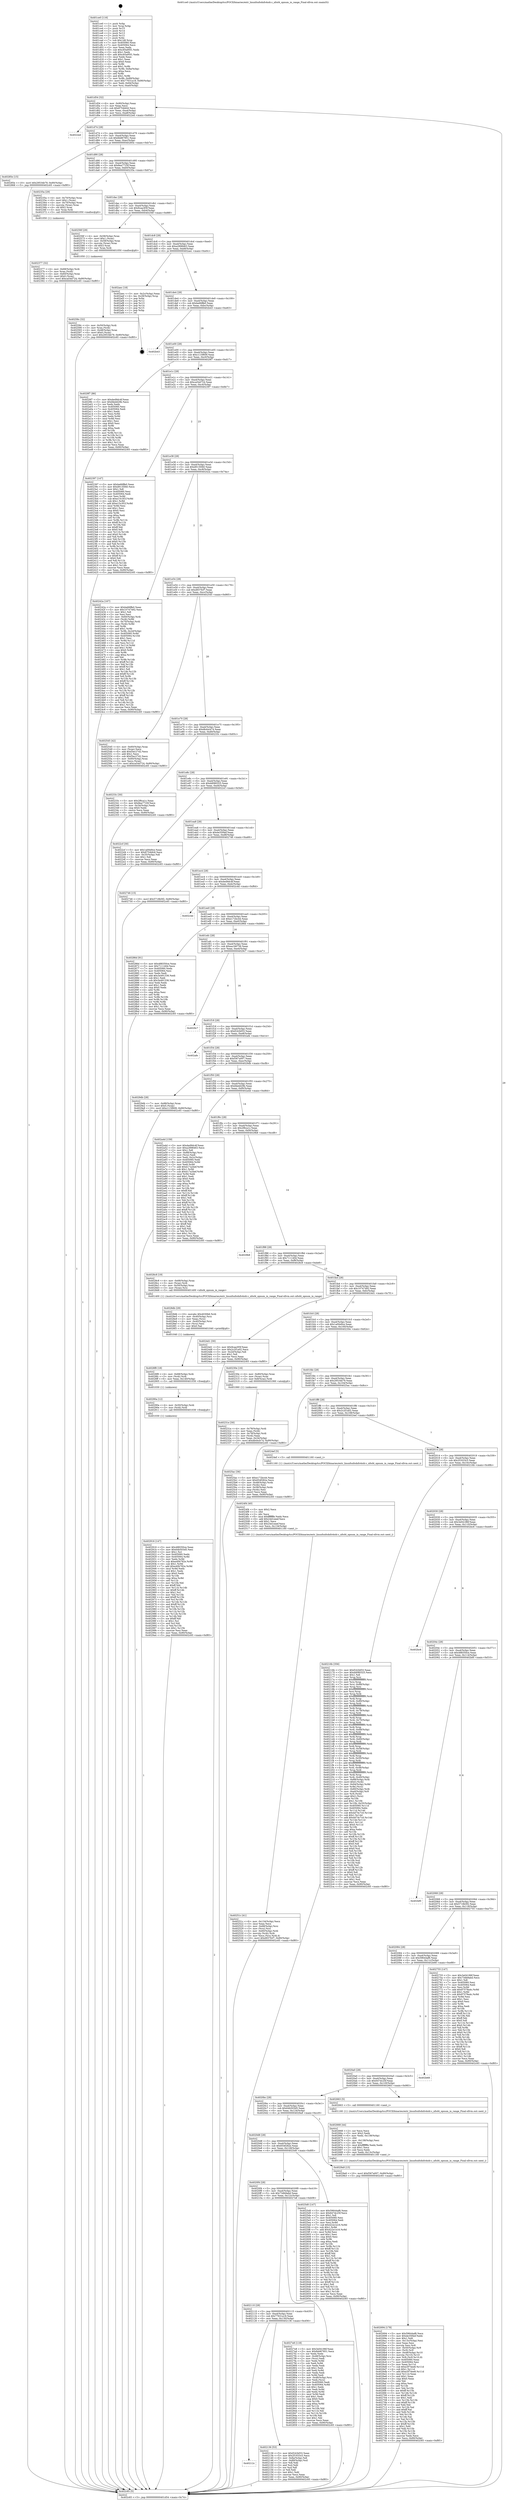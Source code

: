 digraph "0x401ce0" {
  label = "0x401ce0 (/mnt/c/Users/mathe/Desktop/tcc/POCII/binaries/extr_linuxfsnfsdnfs4xdr.c_nfsd4_opnum_in_range_Final-ollvm.out::main(0))"
  labelloc = "t"
  node[shape=record]

  Entry [label="",width=0.3,height=0.3,shape=circle,fillcolor=black,style=filled]
  "0x401d54" [label="{
     0x401d54 [32]\l
     | [instrs]\l
     &nbsp;&nbsp;0x401d54 \<+6\>: mov -0x90(%rbp),%eax\l
     &nbsp;&nbsp;0x401d5a \<+2\>: mov %eax,%ecx\l
     &nbsp;&nbsp;0x401d5c \<+6\>: sub $0x8754bfc6,%ecx\l
     &nbsp;&nbsp;0x401d62 \<+6\>: mov %eax,-0xa4(%rbp)\l
     &nbsp;&nbsp;0x401d68 \<+6\>: mov %ecx,-0xa8(%rbp)\l
     &nbsp;&nbsp;0x401d6e \<+6\>: je 00000000004022ed \<main+0x60d\>\l
  }"]
  "0x4022ed" [label="{
     0x4022ed\l
  }", style=dashed]
  "0x401d74" [label="{
     0x401d74 [28]\l
     | [instrs]\l
     &nbsp;&nbsp;0x401d74 \<+5\>: jmp 0000000000401d79 \<main+0x99\>\l
     &nbsp;&nbsp;0x401d79 \<+6\>: mov -0xa4(%rbp),%eax\l
     &nbsp;&nbsp;0x401d7f \<+5\>: sub $0x8dd67851,%eax\l
     &nbsp;&nbsp;0x401d84 \<+6\>: mov %eax,-0xac(%rbp)\l
     &nbsp;&nbsp;0x401d8a \<+6\>: je 000000000040285e \<main+0xb7e\>\l
  }"]
  Exit [label="",width=0.3,height=0.3,shape=circle,fillcolor=black,style=filled,peripheries=2]
  "0x40285e" [label="{
     0x40285e [15]\l
     | [instrs]\l
     &nbsp;&nbsp;0x40285e \<+10\>: movl $0x29534b79,-0x90(%rbp)\l
     &nbsp;&nbsp;0x402868 \<+5\>: jmp 0000000000402c65 \<main+0xf85\>\l
  }"]
  "0x401d90" [label="{
     0x401d90 [28]\l
     | [instrs]\l
     &nbsp;&nbsp;0x401d90 \<+5\>: jmp 0000000000401d95 \<main+0xb5\>\l
     &nbsp;&nbsp;0x401d95 \<+6\>: mov -0xa4(%rbp),%eax\l
     &nbsp;&nbsp;0x401d9b \<+5\>: sub $0x8ea7725f,%eax\l
     &nbsp;&nbsp;0x401da0 \<+6\>: mov %eax,-0xb0(%rbp)\l
     &nbsp;&nbsp;0x401da6 \<+6\>: je 000000000040235a \<main+0x67a\>\l
  }"]
  "0x402916" [label="{
     0x402916 [147]\l
     | [instrs]\l
     &nbsp;&nbsp;0x402916 \<+5\>: mov $0x488350ce,%eax\l
     &nbsp;&nbsp;0x40291b \<+5\>: mov $0x64b503d5,%esi\l
     &nbsp;&nbsp;0x402920 \<+2\>: mov $0x1,%cl\l
     &nbsp;&nbsp;0x402922 \<+7\>: mov 0x405060,%edx\l
     &nbsp;&nbsp;0x402929 \<+8\>: mov 0x405064,%r8d\l
     &nbsp;&nbsp;0x402931 \<+3\>: mov %edx,%r9d\l
     &nbsp;&nbsp;0x402934 \<+7\>: sub $0xe40b782e,%r9d\l
     &nbsp;&nbsp;0x40293b \<+4\>: sub $0x1,%r9d\l
     &nbsp;&nbsp;0x40293f \<+7\>: add $0xe40b782e,%r9d\l
     &nbsp;&nbsp;0x402946 \<+4\>: imul %r9d,%edx\l
     &nbsp;&nbsp;0x40294a \<+3\>: and $0x1,%edx\l
     &nbsp;&nbsp;0x40294d \<+3\>: cmp $0x0,%edx\l
     &nbsp;&nbsp;0x402950 \<+4\>: sete %r10b\l
     &nbsp;&nbsp;0x402954 \<+4\>: cmp $0xa,%r8d\l
     &nbsp;&nbsp;0x402958 \<+4\>: setl %r11b\l
     &nbsp;&nbsp;0x40295c \<+3\>: mov %r10b,%bl\l
     &nbsp;&nbsp;0x40295f \<+3\>: xor $0xff,%bl\l
     &nbsp;&nbsp;0x402962 \<+3\>: mov %r11b,%r14b\l
     &nbsp;&nbsp;0x402965 \<+4\>: xor $0xff,%r14b\l
     &nbsp;&nbsp;0x402969 \<+3\>: xor $0x1,%cl\l
     &nbsp;&nbsp;0x40296c \<+3\>: mov %bl,%r15b\l
     &nbsp;&nbsp;0x40296f \<+4\>: and $0xff,%r15b\l
     &nbsp;&nbsp;0x402973 \<+3\>: and %cl,%r10b\l
     &nbsp;&nbsp;0x402976 \<+3\>: mov %r14b,%r12b\l
     &nbsp;&nbsp;0x402979 \<+4\>: and $0xff,%r12b\l
     &nbsp;&nbsp;0x40297d \<+3\>: and %cl,%r11b\l
     &nbsp;&nbsp;0x402980 \<+3\>: or %r10b,%r15b\l
     &nbsp;&nbsp;0x402983 \<+3\>: or %r11b,%r12b\l
     &nbsp;&nbsp;0x402986 \<+3\>: xor %r12b,%r15b\l
     &nbsp;&nbsp;0x402989 \<+3\>: or %r14b,%bl\l
     &nbsp;&nbsp;0x40298c \<+3\>: xor $0xff,%bl\l
     &nbsp;&nbsp;0x40298f \<+3\>: or $0x1,%cl\l
     &nbsp;&nbsp;0x402992 \<+2\>: and %cl,%bl\l
     &nbsp;&nbsp;0x402994 \<+3\>: or %bl,%r15b\l
     &nbsp;&nbsp;0x402997 \<+4\>: test $0x1,%r15b\l
     &nbsp;&nbsp;0x40299b \<+3\>: cmovne %esi,%eax\l
     &nbsp;&nbsp;0x40299e \<+6\>: mov %eax,-0x90(%rbp)\l
     &nbsp;&nbsp;0x4029a4 \<+5\>: jmp 0000000000402c65 \<main+0xf85\>\l
  }"]
  "0x40235a" [label="{
     0x40235a [29]\l
     | [instrs]\l
     &nbsp;&nbsp;0x40235a \<+4\>: mov -0x70(%rbp),%rax\l
     &nbsp;&nbsp;0x40235e \<+6\>: movl $0x1,(%rax)\l
     &nbsp;&nbsp;0x402364 \<+4\>: mov -0x70(%rbp),%rax\l
     &nbsp;&nbsp;0x402368 \<+3\>: movslq (%rax),%rax\l
     &nbsp;&nbsp;0x40236b \<+4\>: shl $0x2,%rax\l
     &nbsp;&nbsp;0x40236f \<+3\>: mov %rax,%rdi\l
     &nbsp;&nbsp;0x402372 \<+5\>: call 0000000000401050 \<malloc@plt\>\l
     | [calls]\l
     &nbsp;&nbsp;0x401050 \{1\} (unknown)\l
  }"]
  "0x401dac" [label="{
     0x401dac [28]\l
     | [instrs]\l
     &nbsp;&nbsp;0x401dac \<+5\>: jmp 0000000000401db1 \<main+0xd1\>\l
     &nbsp;&nbsp;0x401db1 \<+6\>: mov -0xa4(%rbp),%eax\l
     &nbsp;&nbsp;0x401db7 \<+5\>: sub $0x9caa3f3f,%eax\l
     &nbsp;&nbsp;0x401dbc \<+6\>: mov %eax,-0xb4(%rbp)\l
     &nbsp;&nbsp;0x401dc2 \<+6\>: je 000000000040256f \<main+0x88f\>\l
  }"]
  "0x40290a" [label="{
     0x40290a [12]\l
     | [instrs]\l
     &nbsp;&nbsp;0x40290a \<+4\>: mov -0x50(%rbp),%rdi\l
     &nbsp;&nbsp;0x40290e \<+3\>: mov (%rdi),%rdi\l
     &nbsp;&nbsp;0x402911 \<+5\>: call 0000000000401030 \<free@plt\>\l
     | [calls]\l
     &nbsp;&nbsp;0x401030 \{1\} (unknown)\l
  }"]
  "0x40256f" [label="{
     0x40256f [29]\l
     | [instrs]\l
     &nbsp;&nbsp;0x40256f \<+4\>: mov -0x58(%rbp),%rax\l
     &nbsp;&nbsp;0x402573 \<+6\>: movl $0x1,(%rax)\l
     &nbsp;&nbsp;0x402579 \<+4\>: mov -0x58(%rbp),%rax\l
     &nbsp;&nbsp;0x40257d \<+3\>: movslq (%rax),%rax\l
     &nbsp;&nbsp;0x402580 \<+4\>: shl $0x3,%rax\l
     &nbsp;&nbsp;0x402584 \<+3\>: mov %rax,%rdi\l
     &nbsp;&nbsp;0x402587 \<+5\>: call 0000000000401050 \<malloc@plt\>\l
     | [calls]\l
     &nbsp;&nbsp;0x401050 \{1\} (unknown)\l
  }"]
  "0x401dc8" [label="{
     0x401dc8 [28]\l
     | [instrs]\l
     &nbsp;&nbsp;0x401dc8 \<+5\>: jmp 0000000000401dcd \<main+0xed\>\l
     &nbsp;&nbsp;0x401dcd \<+6\>: mov -0xa4(%rbp),%eax\l
     &nbsp;&nbsp;0x401dd3 \<+5\>: sub $0xa2898463,%eax\l
     &nbsp;&nbsp;0x401dd8 \<+6\>: mov %eax,-0xb8(%rbp)\l
     &nbsp;&nbsp;0x401dde \<+6\>: je 0000000000402aec \<main+0xe0c\>\l
  }"]
  "0x4028f8" [label="{
     0x4028f8 [18]\l
     | [instrs]\l
     &nbsp;&nbsp;0x4028f8 \<+4\>: mov -0x68(%rbp),%rdi\l
     &nbsp;&nbsp;0x4028fc \<+3\>: mov (%rdi),%rdi\l
     &nbsp;&nbsp;0x4028ff \<+6\>: mov %eax,-0x140(%rbp)\l
     &nbsp;&nbsp;0x402905 \<+5\>: call 0000000000401030 \<free@plt\>\l
     | [calls]\l
     &nbsp;&nbsp;0x401030 \{1\} (unknown)\l
  }"]
  "0x402aec" [label="{
     0x402aec [18]\l
     | [instrs]\l
     &nbsp;&nbsp;0x402aec \<+3\>: mov -0x2c(%rbp),%eax\l
     &nbsp;&nbsp;0x402aef \<+4\>: lea -0x28(%rbp),%rsp\l
     &nbsp;&nbsp;0x402af3 \<+1\>: pop %rbx\l
     &nbsp;&nbsp;0x402af4 \<+2\>: pop %r12\l
     &nbsp;&nbsp;0x402af6 \<+2\>: pop %r13\l
     &nbsp;&nbsp;0x402af8 \<+2\>: pop %r14\l
     &nbsp;&nbsp;0x402afa \<+2\>: pop %r15\l
     &nbsp;&nbsp;0x402afc \<+1\>: pop %rbp\l
     &nbsp;&nbsp;0x402afd \<+1\>: ret\l
  }"]
  "0x401de4" [label="{
     0x401de4 [28]\l
     | [instrs]\l
     &nbsp;&nbsp;0x401de4 \<+5\>: jmp 0000000000401de9 \<main+0x109\>\l
     &nbsp;&nbsp;0x401de9 \<+6\>: mov -0xa4(%rbp),%eax\l
     &nbsp;&nbsp;0x401def \<+5\>: sub $0xbe66ffe0,%eax\l
     &nbsp;&nbsp;0x401df4 \<+6\>: mov %eax,-0xbc(%rbp)\l
     &nbsp;&nbsp;0x401dfa \<+6\>: je 0000000000402b43 \<main+0xe63\>\l
  }"]
  "0x4028db" [label="{
     0x4028db [29]\l
     | [instrs]\l
     &nbsp;&nbsp;0x4028db \<+10\>: movabs $0x4030b6,%rdi\l
     &nbsp;&nbsp;0x4028e5 \<+4\>: mov -0x40(%rbp),%rsi\l
     &nbsp;&nbsp;0x4028e9 \<+2\>: mov %eax,(%rsi)\l
     &nbsp;&nbsp;0x4028eb \<+4\>: mov -0x40(%rbp),%rsi\l
     &nbsp;&nbsp;0x4028ef \<+2\>: mov (%rsi),%esi\l
     &nbsp;&nbsp;0x4028f1 \<+2\>: mov $0x0,%al\l
     &nbsp;&nbsp;0x4028f3 \<+5\>: call 0000000000401040 \<printf@plt\>\l
     | [calls]\l
     &nbsp;&nbsp;0x401040 \{1\} (unknown)\l
  }"]
  "0x402b43" [label="{
     0x402b43\l
  }", style=dashed]
  "0x401e00" [label="{
     0x401e00 [28]\l
     | [instrs]\l
     &nbsp;&nbsp;0x401e00 \<+5\>: jmp 0000000000401e05 \<main+0x125\>\l
     &nbsp;&nbsp;0x401e05 \<+6\>: mov -0xa4(%rbp),%eax\l
     &nbsp;&nbsp;0x401e0b \<+5\>: sub $0xc115f609,%eax\l
     &nbsp;&nbsp;0x401e10 \<+6\>: mov %eax,-0xc0(%rbp)\l
     &nbsp;&nbsp;0x401e16 \<+6\>: je 00000000004029f7 \<main+0xd17\>\l
  }"]
  "0x402694" [label="{
     0x402694 [178]\l
     | [instrs]\l
     &nbsp;&nbsp;0x402694 \<+5\>: mov $0x59644af6,%ecx\l
     &nbsp;&nbsp;0x402699 \<+5\>: mov $0xde35f4ef,%edx\l
     &nbsp;&nbsp;0x40269e \<+3\>: mov $0x1,%dil\l
     &nbsp;&nbsp;0x4026a1 \<+6\>: mov -0x13c(%rbp),%esi\l
     &nbsp;&nbsp;0x4026a7 \<+3\>: imul %eax,%esi\l
     &nbsp;&nbsp;0x4026aa \<+3\>: movslq %esi,%r8\l
     &nbsp;&nbsp;0x4026ad \<+4\>: mov -0x50(%rbp),%r9\l
     &nbsp;&nbsp;0x4026b1 \<+3\>: mov (%r9),%r9\l
     &nbsp;&nbsp;0x4026b4 \<+4\>: mov -0x48(%rbp),%r10\l
     &nbsp;&nbsp;0x4026b8 \<+3\>: movslq (%r10),%r10\l
     &nbsp;&nbsp;0x4026bb \<+4\>: mov %r8,(%r9,%r10,8)\l
     &nbsp;&nbsp;0x4026bf \<+7\>: mov 0x405060,%eax\l
     &nbsp;&nbsp;0x4026c6 \<+7\>: mov 0x405064,%esi\l
     &nbsp;&nbsp;0x4026cd \<+3\>: mov %eax,%r11d\l
     &nbsp;&nbsp;0x4026d0 \<+7\>: sub $0xe3f74ee8,%r11d\l
     &nbsp;&nbsp;0x4026d7 \<+4\>: sub $0x1,%r11d\l
     &nbsp;&nbsp;0x4026db \<+7\>: add $0xe3f74ee8,%r11d\l
     &nbsp;&nbsp;0x4026e2 \<+4\>: imul %r11d,%eax\l
     &nbsp;&nbsp;0x4026e6 \<+3\>: and $0x1,%eax\l
     &nbsp;&nbsp;0x4026e9 \<+3\>: cmp $0x0,%eax\l
     &nbsp;&nbsp;0x4026ec \<+3\>: sete %bl\l
     &nbsp;&nbsp;0x4026ef \<+3\>: cmp $0xa,%esi\l
     &nbsp;&nbsp;0x4026f2 \<+4\>: setl %r14b\l
     &nbsp;&nbsp;0x4026f6 \<+3\>: mov %bl,%r15b\l
     &nbsp;&nbsp;0x4026f9 \<+4\>: xor $0xff,%r15b\l
     &nbsp;&nbsp;0x4026fd \<+3\>: mov %r14b,%r12b\l
     &nbsp;&nbsp;0x402700 \<+4\>: xor $0xff,%r12b\l
     &nbsp;&nbsp;0x402704 \<+4\>: xor $0x1,%dil\l
     &nbsp;&nbsp;0x402708 \<+3\>: mov %r15b,%r13b\l
     &nbsp;&nbsp;0x40270b \<+4\>: and $0xff,%r13b\l
     &nbsp;&nbsp;0x40270f \<+3\>: and %dil,%bl\l
     &nbsp;&nbsp;0x402712 \<+3\>: mov %r12b,%al\l
     &nbsp;&nbsp;0x402715 \<+2\>: and $0xff,%al\l
     &nbsp;&nbsp;0x402717 \<+3\>: and %dil,%r14b\l
     &nbsp;&nbsp;0x40271a \<+3\>: or %bl,%r13b\l
     &nbsp;&nbsp;0x40271d \<+3\>: or %r14b,%al\l
     &nbsp;&nbsp;0x402720 \<+3\>: xor %al,%r13b\l
     &nbsp;&nbsp;0x402723 \<+3\>: or %r12b,%r15b\l
     &nbsp;&nbsp;0x402726 \<+4\>: xor $0xff,%r15b\l
     &nbsp;&nbsp;0x40272a \<+4\>: or $0x1,%dil\l
     &nbsp;&nbsp;0x40272e \<+3\>: and %dil,%r15b\l
     &nbsp;&nbsp;0x402731 \<+3\>: or %r15b,%r13b\l
     &nbsp;&nbsp;0x402734 \<+4\>: test $0x1,%r13b\l
     &nbsp;&nbsp;0x402738 \<+3\>: cmovne %edx,%ecx\l
     &nbsp;&nbsp;0x40273b \<+6\>: mov %ecx,-0x90(%rbp)\l
     &nbsp;&nbsp;0x402741 \<+5\>: jmp 0000000000402c65 \<main+0xf85\>\l
  }"]
  "0x4029f7" [label="{
     0x4029f7 [86]\l
     | [instrs]\l
     &nbsp;&nbsp;0x4029f7 \<+5\>: mov $0xded9dc4f,%eax\l
     &nbsp;&nbsp;0x4029fc \<+5\>: mov $0xfdedd29b,%ecx\l
     &nbsp;&nbsp;0x402a01 \<+2\>: xor %edx,%edx\l
     &nbsp;&nbsp;0x402a03 \<+7\>: mov 0x405060,%esi\l
     &nbsp;&nbsp;0x402a0a \<+7\>: mov 0x405064,%edi\l
     &nbsp;&nbsp;0x402a11 \<+3\>: sub $0x1,%edx\l
     &nbsp;&nbsp;0x402a14 \<+3\>: mov %esi,%r8d\l
     &nbsp;&nbsp;0x402a17 \<+3\>: add %edx,%r8d\l
     &nbsp;&nbsp;0x402a1a \<+4\>: imul %r8d,%esi\l
     &nbsp;&nbsp;0x402a1e \<+3\>: and $0x1,%esi\l
     &nbsp;&nbsp;0x402a21 \<+3\>: cmp $0x0,%esi\l
     &nbsp;&nbsp;0x402a24 \<+4\>: sete %r9b\l
     &nbsp;&nbsp;0x402a28 \<+3\>: cmp $0xa,%edi\l
     &nbsp;&nbsp;0x402a2b \<+4\>: setl %r10b\l
     &nbsp;&nbsp;0x402a2f \<+3\>: mov %r9b,%r11b\l
     &nbsp;&nbsp;0x402a32 \<+3\>: and %r10b,%r11b\l
     &nbsp;&nbsp;0x402a35 \<+3\>: xor %r10b,%r9b\l
     &nbsp;&nbsp;0x402a38 \<+3\>: or %r9b,%r11b\l
     &nbsp;&nbsp;0x402a3b \<+4\>: test $0x1,%r11b\l
     &nbsp;&nbsp;0x402a3f \<+3\>: cmovne %ecx,%eax\l
     &nbsp;&nbsp;0x402a42 \<+6\>: mov %eax,-0x90(%rbp)\l
     &nbsp;&nbsp;0x402a48 \<+5\>: jmp 0000000000402c65 \<main+0xf85\>\l
  }"]
  "0x401e1c" [label="{
     0x401e1c [28]\l
     | [instrs]\l
     &nbsp;&nbsp;0x401e1c \<+5\>: jmp 0000000000401e21 \<main+0x141\>\l
     &nbsp;&nbsp;0x401e21 \<+6\>: mov -0xa4(%rbp),%eax\l
     &nbsp;&nbsp;0x401e27 \<+5\>: sub $0xca54d724,%eax\l
     &nbsp;&nbsp;0x401e2c \<+6\>: mov %eax,-0xc4(%rbp)\l
     &nbsp;&nbsp;0x401e32 \<+6\>: je 0000000000402397 \<main+0x6b7\>\l
  }"]
  "0x402668" [label="{
     0x402668 [44]\l
     | [instrs]\l
     &nbsp;&nbsp;0x402668 \<+2\>: xor %ecx,%ecx\l
     &nbsp;&nbsp;0x40266a \<+5\>: mov $0x2,%edx\l
     &nbsp;&nbsp;0x40266f \<+6\>: mov %edx,-0x138(%rbp)\l
     &nbsp;&nbsp;0x402675 \<+1\>: cltd\l
     &nbsp;&nbsp;0x402676 \<+6\>: mov -0x138(%rbp),%esi\l
     &nbsp;&nbsp;0x40267c \<+2\>: idiv %esi\l
     &nbsp;&nbsp;0x40267e \<+6\>: imul $0xfffffffe,%edx,%edx\l
     &nbsp;&nbsp;0x402684 \<+3\>: sub $0x1,%ecx\l
     &nbsp;&nbsp;0x402687 \<+2\>: sub %ecx,%edx\l
     &nbsp;&nbsp;0x402689 \<+6\>: mov %edx,-0x13c(%rbp)\l
     &nbsp;&nbsp;0x40268f \<+5\>: call 0000000000401160 \<next_i\>\l
     | [calls]\l
     &nbsp;&nbsp;0x401160 \{1\} (/mnt/c/Users/mathe/Desktop/tcc/POCII/binaries/extr_linuxfsnfsdnfs4xdr.c_nfsd4_opnum_in_range_Final-ollvm.out::next_i)\l
  }"]
  "0x402397" [label="{
     0x402397 [147]\l
     | [instrs]\l
     &nbsp;&nbsp;0x402397 \<+5\>: mov $0xbe66ffe0,%eax\l
     &nbsp;&nbsp;0x40239c \<+5\>: mov $0xd9135f40,%ecx\l
     &nbsp;&nbsp;0x4023a1 \<+2\>: mov $0x1,%dl\l
     &nbsp;&nbsp;0x4023a3 \<+7\>: mov 0x405060,%esi\l
     &nbsp;&nbsp;0x4023aa \<+7\>: mov 0x405064,%edi\l
     &nbsp;&nbsp;0x4023b1 \<+3\>: mov %esi,%r8d\l
     &nbsp;&nbsp;0x4023b4 \<+7\>: sub $0xe15c3f1f,%r8d\l
     &nbsp;&nbsp;0x4023bb \<+4\>: sub $0x1,%r8d\l
     &nbsp;&nbsp;0x4023bf \<+7\>: add $0xe15c3f1f,%r8d\l
     &nbsp;&nbsp;0x4023c6 \<+4\>: imul %r8d,%esi\l
     &nbsp;&nbsp;0x4023ca \<+3\>: and $0x1,%esi\l
     &nbsp;&nbsp;0x4023cd \<+3\>: cmp $0x0,%esi\l
     &nbsp;&nbsp;0x4023d0 \<+4\>: sete %r9b\l
     &nbsp;&nbsp;0x4023d4 \<+3\>: cmp $0xa,%edi\l
     &nbsp;&nbsp;0x4023d7 \<+4\>: setl %r10b\l
     &nbsp;&nbsp;0x4023db \<+3\>: mov %r9b,%r11b\l
     &nbsp;&nbsp;0x4023de \<+4\>: xor $0xff,%r11b\l
     &nbsp;&nbsp;0x4023e2 \<+3\>: mov %r10b,%bl\l
     &nbsp;&nbsp;0x4023e5 \<+3\>: xor $0xff,%bl\l
     &nbsp;&nbsp;0x4023e8 \<+3\>: xor $0x0,%dl\l
     &nbsp;&nbsp;0x4023eb \<+3\>: mov %r11b,%r14b\l
     &nbsp;&nbsp;0x4023ee \<+4\>: and $0x0,%r14b\l
     &nbsp;&nbsp;0x4023f2 \<+3\>: and %dl,%r9b\l
     &nbsp;&nbsp;0x4023f5 \<+3\>: mov %bl,%r15b\l
     &nbsp;&nbsp;0x4023f8 \<+4\>: and $0x0,%r15b\l
     &nbsp;&nbsp;0x4023fc \<+3\>: and %dl,%r10b\l
     &nbsp;&nbsp;0x4023ff \<+3\>: or %r9b,%r14b\l
     &nbsp;&nbsp;0x402402 \<+3\>: or %r10b,%r15b\l
     &nbsp;&nbsp;0x402405 \<+3\>: xor %r15b,%r14b\l
     &nbsp;&nbsp;0x402408 \<+3\>: or %bl,%r11b\l
     &nbsp;&nbsp;0x40240b \<+4\>: xor $0xff,%r11b\l
     &nbsp;&nbsp;0x40240f \<+3\>: or $0x0,%dl\l
     &nbsp;&nbsp;0x402412 \<+3\>: and %dl,%r11b\l
     &nbsp;&nbsp;0x402415 \<+3\>: or %r11b,%r14b\l
     &nbsp;&nbsp;0x402418 \<+4\>: test $0x1,%r14b\l
     &nbsp;&nbsp;0x40241c \<+3\>: cmovne %ecx,%eax\l
     &nbsp;&nbsp;0x40241f \<+6\>: mov %eax,-0x90(%rbp)\l
     &nbsp;&nbsp;0x402425 \<+5\>: jmp 0000000000402c65 \<main+0xf85\>\l
  }"]
  "0x401e38" [label="{
     0x401e38 [28]\l
     | [instrs]\l
     &nbsp;&nbsp;0x401e38 \<+5\>: jmp 0000000000401e3d \<main+0x15d\>\l
     &nbsp;&nbsp;0x401e3d \<+6\>: mov -0xa4(%rbp),%eax\l
     &nbsp;&nbsp;0x401e43 \<+5\>: sub $0xd9135f40,%eax\l
     &nbsp;&nbsp;0x401e48 \<+6\>: mov %eax,-0xc8(%rbp)\l
     &nbsp;&nbsp;0x401e4e \<+6\>: je 000000000040242a \<main+0x74a\>\l
  }"]
  "0x40258c" [label="{
     0x40258c [32]\l
     | [instrs]\l
     &nbsp;&nbsp;0x40258c \<+4\>: mov -0x50(%rbp),%rdi\l
     &nbsp;&nbsp;0x402590 \<+3\>: mov %rax,(%rdi)\l
     &nbsp;&nbsp;0x402593 \<+4\>: mov -0x48(%rbp),%rax\l
     &nbsp;&nbsp;0x402597 \<+6\>: movl $0x0,(%rax)\l
     &nbsp;&nbsp;0x40259d \<+10\>: movl $0x29534b79,-0x90(%rbp)\l
     &nbsp;&nbsp;0x4025a7 \<+5\>: jmp 0000000000402c65 \<main+0xf85\>\l
  }"]
  "0x40242a" [label="{
     0x40242a [167]\l
     | [instrs]\l
     &nbsp;&nbsp;0x40242a \<+5\>: mov $0xbe66ffe0,%eax\l
     &nbsp;&nbsp;0x40242f \<+5\>: mov $0x10747492,%ecx\l
     &nbsp;&nbsp;0x402434 \<+2\>: mov $0x1,%dl\l
     &nbsp;&nbsp;0x402436 \<+2\>: xor %esi,%esi\l
     &nbsp;&nbsp;0x402438 \<+4\>: mov -0x60(%rbp),%rdi\l
     &nbsp;&nbsp;0x40243c \<+3\>: mov (%rdi),%r8d\l
     &nbsp;&nbsp;0x40243f \<+4\>: mov -0x70(%rbp),%rdi\l
     &nbsp;&nbsp;0x402443 \<+3\>: cmp (%rdi),%r8d\l
     &nbsp;&nbsp;0x402446 \<+4\>: setl %r9b\l
     &nbsp;&nbsp;0x40244a \<+4\>: and $0x1,%r9b\l
     &nbsp;&nbsp;0x40244e \<+4\>: mov %r9b,-0x2d(%rbp)\l
     &nbsp;&nbsp;0x402452 \<+8\>: mov 0x405060,%r8d\l
     &nbsp;&nbsp;0x40245a \<+8\>: mov 0x405064,%r10d\l
     &nbsp;&nbsp;0x402462 \<+3\>: sub $0x1,%esi\l
     &nbsp;&nbsp;0x402465 \<+3\>: mov %r8d,%r11d\l
     &nbsp;&nbsp;0x402468 \<+3\>: add %esi,%r11d\l
     &nbsp;&nbsp;0x40246b \<+4\>: imul %r11d,%r8d\l
     &nbsp;&nbsp;0x40246f \<+4\>: and $0x1,%r8d\l
     &nbsp;&nbsp;0x402473 \<+4\>: cmp $0x0,%r8d\l
     &nbsp;&nbsp;0x402477 \<+4\>: sete %r9b\l
     &nbsp;&nbsp;0x40247b \<+4\>: cmp $0xa,%r10d\l
     &nbsp;&nbsp;0x40247f \<+3\>: setl %bl\l
     &nbsp;&nbsp;0x402482 \<+3\>: mov %r9b,%r14b\l
     &nbsp;&nbsp;0x402485 \<+4\>: xor $0xff,%r14b\l
     &nbsp;&nbsp;0x402489 \<+3\>: mov %bl,%r15b\l
     &nbsp;&nbsp;0x40248c \<+4\>: xor $0xff,%r15b\l
     &nbsp;&nbsp;0x402490 \<+3\>: xor $0x1,%dl\l
     &nbsp;&nbsp;0x402493 \<+3\>: mov %r14b,%r12b\l
     &nbsp;&nbsp;0x402496 \<+4\>: and $0xff,%r12b\l
     &nbsp;&nbsp;0x40249a \<+3\>: and %dl,%r9b\l
     &nbsp;&nbsp;0x40249d \<+3\>: mov %r15b,%r13b\l
     &nbsp;&nbsp;0x4024a0 \<+4\>: and $0xff,%r13b\l
     &nbsp;&nbsp;0x4024a4 \<+2\>: and %dl,%bl\l
     &nbsp;&nbsp;0x4024a6 \<+3\>: or %r9b,%r12b\l
     &nbsp;&nbsp;0x4024a9 \<+3\>: or %bl,%r13b\l
     &nbsp;&nbsp;0x4024ac \<+3\>: xor %r13b,%r12b\l
     &nbsp;&nbsp;0x4024af \<+3\>: or %r15b,%r14b\l
     &nbsp;&nbsp;0x4024b2 \<+4\>: xor $0xff,%r14b\l
     &nbsp;&nbsp;0x4024b6 \<+3\>: or $0x1,%dl\l
     &nbsp;&nbsp;0x4024b9 \<+3\>: and %dl,%r14b\l
     &nbsp;&nbsp;0x4024bc \<+3\>: or %r14b,%r12b\l
     &nbsp;&nbsp;0x4024bf \<+4\>: test $0x1,%r12b\l
     &nbsp;&nbsp;0x4024c3 \<+3\>: cmovne %ecx,%eax\l
     &nbsp;&nbsp;0x4024c6 \<+6\>: mov %eax,-0x90(%rbp)\l
     &nbsp;&nbsp;0x4024cc \<+5\>: jmp 0000000000402c65 \<main+0xf85\>\l
  }"]
  "0x401e54" [label="{
     0x401e54 [28]\l
     | [instrs]\l
     &nbsp;&nbsp;0x401e54 \<+5\>: jmp 0000000000401e59 \<main+0x179\>\l
     &nbsp;&nbsp;0x401e59 \<+6\>: mov -0xa4(%rbp),%eax\l
     &nbsp;&nbsp;0x401e5f \<+5\>: sub $0xd937fcf7,%eax\l
     &nbsp;&nbsp;0x401e64 \<+6\>: mov %eax,-0xcc(%rbp)\l
     &nbsp;&nbsp;0x401e6a \<+6\>: je 0000000000402545 \<main+0x865\>\l
  }"]
  "0x40251c" [label="{
     0x40251c [41]\l
     | [instrs]\l
     &nbsp;&nbsp;0x40251c \<+6\>: mov -0x134(%rbp),%ecx\l
     &nbsp;&nbsp;0x402522 \<+3\>: imul %eax,%ecx\l
     &nbsp;&nbsp;0x402525 \<+4\>: mov -0x68(%rbp),%rsi\l
     &nbsp;&nbsp;0x402529 \<+3\>: mov (%rsi),%rsi\l
     &nbsp;&nbsp;0x40252c \<+4\>: mov -0x60(%rbp),%rdi\l
     &nbsp;&nbsp;0x402530 \<+3\>: movslq (%rdi),%rdi\l
     &nbsp;&nbsp;0x402533 \<+3\>: mov %ecx,(%rsi,%rdi,4)\l
     &nbsp;&nbsp;0x402536 \<+10\>: movl $0xd937fcf7,-0x90(%rbp)\l
     &nbsp;&nbsp;0x402540 \<+5\>: jmp 0000000000402c65 \<main+0xf85\>\l
  }"]
  "0x402545" [label="{
     0x402545 [42]\l
     | [instrs]\l
     &nbsp;&nbsp;0x402545 \<+4\>: mov -0x60(%rbp),%rax\l
     &nbsp;&nbsp;0x402549 \<+2\>: mov (%rax),%ecx\l
     &nbsp;&nbsp;0x40254b \<+6\>: add $0xf3ec27d2,%ecx\l
     &nbsp;&nbsp;0x402551 \<+3\>: add $0x1,%ecx\l
     &nbsp;&nbsp;0x402554 \<+6\>: sub $0xf3ec27d2,%ecx\l
     &nbsp;&nbsp;0x40255a \<+4\>: mov -0x60(%rbp),%rax\l
     &nbsp;&nbsp;0x40255e \<+2\>: mov %ecx,(%rax)\l
     &nbsp;&nbsp;0x402560 \<+10\>: movl $0xca54d724,-0x90(%rbp)\l
     &nbsp;&nbsp;0x40256a \<+5\>: jmp 0000000000402c65 \<main+0xf85\>\l
  }"]
  "0x401e70" [label="{
     0x401e70 [28]\l
     | [instrs]\l
     &nbsp;&nbsp;0x401e70 \<+5\>: jmp 0000000000401e75 \<main+0x195\>\l
     &nbsp;&nbsp;0x401e75 \<+6\>: mov -0xa4(%rbp),%eax\l
     &nbsp;&nbsp;0x401e7b \<+5\>: sub $0xdb44cb74,%eax\l
     &nbsp;&nbsp;0x401e80 \<+6\>: mov %eax,-0xd0(%rbp)\l
     &nbsp;&nbsp;0x401e86 \<+6\>: je 000000000040233c \<main+0x65c\>\l
  }"]
  "0x4024f4" [label="{
     0x4024f4 [40]\l
     | [instrs]\l
     &nbsp;&nbsp;0x4024f4 \<+5\>: mov $0x2,%ecx\l
     &nbsp;&nbsp;0x4024f9 \<+1\>: cltd\l
     &nbsp;&nbsp;0x4024fa \<+2\>: idiv %ecx\l
     &nbsp;&nbsp;0x4024fc \<+6\>: imul $0xfffffffe,%edx,%ecx\l
     &nbsp;&nbsp;0x402502 \<+6\>: add $0x24d1eeef,%ecx\l
     &nbsp;&nbsp;0x402508 \<+3\>: add $0x1,%ecx\l
     &nbsp;&nbsp;0x40250b \<+6\>: sub $0x24d1eeef,%ecx\l
     &nbsp;&nbsp;0x402511 \<+6\>: mov %ecx,-0x134(%rbp)\l
     &nbsp;&nbsp;0x402517 \<+5\>: call 0000000000401160 \<next_i\>\l
     | [calls]\l
     &nbsp;&nbsp;0x401160 \{1\} (/mnt/c/Users/mathe/Desktop/tcc/POCII/binaries/extr_linuxfsnfsdnfs4xdr.c_nfsd4_opnum_in_range_Final-ollvm.out::next_i)\l
  }"]
  "0x40233c" [label="{
     0x40233c [30]\l
     | [instrs]\l
     &nbsp;&nbsp;0x40233c \<+5\>: mov $0x2f6ca1c,%eax\l
     &nbsp;&nbsp;0x402341 \<+5\>: mov $0x8ea7725f,%ecx\l
     &nbsp;&nbsp;0x402346 \<+3\>: mov -0x34(%rbp),%edx\l
     &nbsp;&nbsp;0x402349 \<+3\>: cmp $0x0,%edx\l
     &nbsp;&nbsp;0x40234c \<+3\>: cmove %ecx,%eax\l
     &nbsp;&nbsp;0x40234f \<+6\>: mov %eax,-0x90(%rbp)\l
     &nbsp;&nbsp;0x402355 \<+5\>: jmp 0000000000402c65 \<main+0xf85\>\l
  }"]
  "0x401e8c" [label="{
     0x401e8c [28]\l
     | [instrs]\l
     &nbsp;&nbsp;0x401e8c \<+5\>: jmp 0000000000401e91 \<main+0x1b1\>\l
     &nbsp;&nbsp;0x401e91 \<+6\>: mov -0xa4(%rbp),%eax\l
     &nbsp;&nbsp;0x401e97 \<+5\>: sub $0xdd080325,%eax\l
     &nbsp;&nbsp;0x401e9c \<+6\>: mov %eax,-0xd4(%rbp)\l
     &nbsp;&nbsp;0x401ea2 \<+6\>: je 00000000004022cf \<main+0x5ef\>\l
  }"]
  "0x402377" [label="{
     0x402377 [32]\l
     | [instrs]\l
     &nbsp;&nbsp;0x402377 \<+4\>: mov -0x68(%rbp),%rdi\l
     &nbsp;&nbsp;0x40237b \<+3\>: mov %rax,(%rdi)\l
     &nbsp;&nbsp;0x40237e \<+4\>: mov -0x60(%rbp),%rax\l
     &nbsp;&nbsp;0x402382 \<+6\>: movl $0x0,(%rax)\l
     &nbsp;&nbsp;0x402388 \<+10\>: movl $0xca54d724,-0x90(%rbp)\l
     &nbsp;&nbsp;0x402392 \<+5\>: jmp 0000000000402c65 \<main+0xf85\>\l
  }"]
  "0x4022cf" [label="{
     0x4022cf [30]\l
     | [instrs]\l
     &nbsp;&nbsp;0x4022cf \<+5\>: mov $0x1a00e9ce,%eax\l
     &nbsp;&nbsp;0x4022d4 \<+5\>: mov $0x8754bfc6,%ecx\l
     &nbsp;&nbsp;0x4022d9 \<+3\>: mov -0x35(%rbp),%dl\l
     &nbsp;&nbsp;0x4022dc \<+3\>: test $0x1,%dl\l
     &nbsp;&nbsp;0x4022df \<+3\>: cmovne %ecx,%eax\l
     &nbsp;&nbsp;0x4022e2 \<+6\>: mov %eax,-0x90(%rbp)\l
     &nbsp;&nbsp;0x4022e8 \<+5\>: jmp 0000000000402c65 \<main+0xf85\>\l
  }"]
  "0x401ea8" [label="{
     0x401ea8 [28]\l
     | [instrs]\l
     &nbsp;&nbsp;0x401ea8 \<+5\>: jmp 0000000000401ead \<main+0x1cd\>\l
     &nbsp;&nbsp;0x401ead \<+6\>: mov -0xa4(%rbp),%eax\l
     &nbsp;&nbsp;0x401eb3 \<+5\>: sub $0xde35f4ef,%eax\l
     &nbsp;&nbsp;0x401eb8 \<+6\>: mov %eax,-0xd8(%rbp)\l
     &nbsp;&nbsp;0x401ebe \<+6\>: je 0000000000402746 \<main+0xa66\>\l
  }"]
  "0x40231e" [label="{
     0x40231e [30]\l
     | [instrs]\l
     &nbsp;&nbsp;0x40231e \<+4\>: mov -0x78(%rbp),%rdi\l
     &nbsp;&nbsp;0x402322 \<+2\>: mov %eax,(%rdi)\l
     &nbsp;&nbsp;0x402324 \<+4\>: mov -0x78(%rbp),%rdi\l
     &nbsp;&nbsp;0x402328 \<+2\>: mov (%rdi),%eax\l
     &nbsp;&nbsp;0x40232a \<+3\>: mov %eax,-0x34(%rbp)\l
     &nbsp;&nbsp;0x40232d \<+10\>: movl $0xdb44cb74,-0x90(%rbp)\l
     &nbsp;&nbsp;0x402337 \<+5\>: jmp 0000000000402c65 \<main+0xf85\>\l
  }"]
  "0x402746" [label="{
     0x402746 [15]\l
     | [instrs]\l
     &nbsp;&nbsp;0x402746 \<+10\>: movl $0x5718b5f2,-0x90(%rbp)\l
     &nbsp;&nbsp;0x402750 \<+5\>: jmp 0000000000402c65 \<main+0xf85\>\l
  }"]
  "0x401ec4" [label="{
     0x401ec4 [28]\l
     | [instrs]\l
     &nbsp;&nbsp;0x401ec4 \<+5\>: jmp 0000000000401ec9 \<main+0x1e9\>\l
     &nbsp;&nbsp;0x401ec9 \<+6\>: mov -0xa4(%rbp),%eax\l
     &nbsp;&nbsp;0x401ecf \<+5\>: sub $0xded9dc4f,%eax\l
     &nbsp;&nbsp;0x401ed4 \<+6\>: mov %eax,-0xdc(%rbp)\l
     &nbsp;&nbsp;0x401eda \<+6\>: je 0000000000402c4d \<main+0xf6d\>\l
  }"]
  "0x401ce0" [label="{
     0x401ce0 [116]\l
     | [instrs]\l
     &nbsp;&nbsp;0x401ce0 \<+1\>: push %rbp\l
     &nbsp;&nbsp;0x401ce1 \<+3\>: mov %rsp,%rbp\l
     &nbsp;&nbsp;0x401ce4 \<+2\>: push %r15\l
     &nbsp;&nbsp;0x401ce6 \<+2\>: push %r14\l
     &nbsp;&nbsp;0x401ce8 \<+2\>: push %r13\l
     &nbsp;&nbsp;0x401cea \<+2\>: push %r12\l
     &nbsp;&nbsp;0x401cec \<+1\>: push %rbx\l
     &nbsp;&nbsp;0x401ced \<+7\>: sub $0x148,%rsp\l
     &nbsp;&nbsp;0x401cf4 \<+7\>: mov 0x405060,%eax\l
     &nbsp;&nbsp;0x401cfb \<+7\>: mov 0x405064,%ecx\l
     &nbsp;&nbsp;0x401d02 \<+2\>: mov %eax,%edx\l
     &nbsp;&nbsp;0x401d04 \<+6\>: sub $0xc65a95f1,%edx\l
     &nbsp;&nbsp;0x401d0a \<+3\>: sub $0x1,%edx\l
     &nbsp;&nbsp;0x401d0d \<+6\>: add $0xc65a95f1,%edx\l
     &nbsp;&nbsp;0x401d13 \<+3\>: imul %edx,%eax\l
     &nbsp;&nbsp;0x401d16 \<+3\>: and $0x1,%eax\l
     &nbsp;&nbsp;0x401d19 \<+3\>: cmp $0x0,%eax\l
     &nbsp;&nbsp;0x401d1c \<+4\>: sete %r8b\l
     &nbsp;&nbsp;0x401d20 \<+4\>: and $0x1,%r8b\l
     &nbsp;&nbsp;0x401d24 \<+7\>: mov %r8b,-0x8a(%rbp)\l
     &nbsp;&nbsp;0x401d2b \<+3\>: cmp $0xa,%ecx\l
     &nbsp;&nbsp;0x401d2e \<+4\>: setl %r8b\l
     &nbsp;&nbsp;0x401d32 \<+4\>: and $0x1,%r8b\l
     &nbsp;&nbsp;0x401d36 \<+7\>: mov %r8b,-0x89(%rbp)\l
     &nbsp;&nbsp;0x401d3d \<+10\>: movl $0x77631a18,-0x90(%rbp)\l
     &nbsp;&nbsp;0x401d47 \<+6\>: mov %edi,-0x94(%rbp)\l
     &nbsp;&nbsp;0x401d4d \<+7\>: mov %rsi,-0xa0(%rbp)\l
  }"]
  "0x402c4d" [label="{
     0x402c4d\l
  }", style=dashed]
  "0x401ee0" [label="{
     0x401ee0 [28]\l
     | [instrs]\l
     &nbsp;&nbsp;0x401ee0 \<+5\>: jmp 0000000000401ee5 \<main+0x205\>\l
     &nbsp;&nbsp;0x401ee5 \<+6\>: mov -0xa4(%rbp),%eax\l
     &nbsp;&nbsp;0x401eeb \<+5\>: sub $0xe172bc44,%eax\l
     &nbsp;&nbsp;0x401ef0 \<+6\>: mov %eax,-0xe0(%rbp)\l
     &nbsp;&nbsp;0x401ef6 \<+6\>: je 000000000040286d \<main+0xb8d\>\l
  }"]
  "0x402c65" [label="{
     0x402c65 [5]\l
     | [instrs]\l
     &nbsp;&nbsp;0x402c65 \<+5\>: jmp 0000000000401d54 \<main+0x74\>\l
  }"]
  "0x40286d" [label="{
     0x40286d [91]\l
     | [instrs]\l
     &nbsp;&nbsp;0x40286d \<+5\>: mov $0x488350ce,%eax\l
     &nbsp;&nbsp;0x402872 \<+5\>: mov $0x711140d,%ecx\l
     &nbsp;&nbsp;0x402877 \<+7\>: mov 0x405060,%edx\l
     &nbsp;&nbsp;0x40287e \<+7\>: mov 0x405064,%esi\l
     &nbsp;&nbsp;0x402885 \<+2\>: mov %edx,%edi\l
     &nbsp;&nbsp;0x402887 \<+6\>: add $0x3e491336,%edi\l
     &nbsp;&nbsp;0x40288d \<+3\>: sub $0x1,%edi\l
     &nbsp;&nbsp;0x402890 \<+6\>: sub $0x3e491336,%edi\l
     &nbsp;&nbsp;0x402896 \<+3\>: imul %edi,%edx\l
     &nbsp;&nbsp;0x402899 \<+3\>: and $0x1,%edx\l
     &nbsp;&nbsp;0x40289c \<+3\>: cmp $0x0,%edx\l
     &nbsp;&nbsp;0x40289f \<+4\>: sete %r8b\l
     &nbsp;&nbsp;0x4028a3 \<+3\>: cmp $0xa,%esi\l
     &nbsp;&nbsp;0x4028a6 \<+4\>: setl %r9b\l
     &nbsp;&nbsp;0x4028aa \<+3\>: mov %r8b,%r10b\l
     &nbsp;&nbsp;0x4028ad \<+3\>: and %r9b,%r10b\l
     &nbsp;&nbsp;0x4028b0 \<+3\>: xor %r9b,%r8b\l
     &nbsp;&nbsp;0x4028b3 \<+3\>: or %r8b,%r10b\l
     &nbsp;&nbsp;0x4028b6 \<+4\>: test $0x1,%r10b\l
     &nbsp;&nbsp;0x4028ba \<+3\>: cmovne %ecx,%eax\l
     &nbsp;&nbsp;0x4028bd \<+6\>: mov %eax,-0x90(%rbp)\l
     &nbsp;&nbsp;0x4028c3 \<+5\>: jmp 0000000000402c65 \<main+0xf85\>\l
  }"]
  "0x401efc" [label="{
     0x401efc [28]\l
     | [instrs]\l
     &nbsp;&nbsp;0x401efc \<+5\>: jmp 0000000000401f01 \<main+0x221\>\l
     &nbsp;&nbsp;0x401f01 \<+6\>: mov -0xa4(%rbp),%eax\l
     &nbsp;&nbsp;0x401f07 \<+5\>: sub $0xea166736,%eax\l
     &nbsp;&nbsp;0x401f0c \<+6\>: mov %eax,-0xe4(%rbp)\l
     &nbsp;&nbsp;0x401f12 \<+6\>: je 00000000004029c7 \<main+0xce7\>\l
  }"]
  "0x40212c" [label="{
     0x40212c\l
  }", style=dashed]
  "0x4029c7" [label="{
     0x4029c7\l
  }", style=dashed]
  "0x401f18" [label="{
     0x401f18 [28]\l
     | [instrs]\l
     &nbsp;&nbsp;0x401f18 \<+5\>: jmp 0000000000401f1d \<main+0x23d\>\l
     &nbsp;&nbsp;0x401f1d \<+6\>: mov -0xa4(%rbp),%eax\l
     &nbsp;&nbsp;0x401f23 \<+5\>: sub $0xf242bf33,%eax\l
     &nbsp;&nbsp;0x401f28 \<+6\>: mov %eax,-0xe8(%rbp)\l
     &nbsp;&nbsp;0x401f2e \<+6\>: je 0000000000402afe \<main+0xe1e\>\l
  }"]
  "0x402136" [label="{
     0x402136 [53]\l
     | [instrs]\l
     &nbsp;&nbsp;0x402136 \<+5\>: mov $0xf242bf33,%eax\l
     &nbsp;&nbsp;0x40213b \<+5\>: mov $0x2f1633c5,%ecx\l
     &nbsp;&nbsp;0x402140 \<+6\>: mov -0x8a(%rbp),%dl\l
     &nbsp;&nbsp;0x402146 \<+7\>: mov -0x89(%rbp),%sil\l
     &nbsp;&nbsp;0x40214d \<+3\>: mov %dl,%dil\l
     &nbsp;&nbsp;0x402150 \<+3\>: and %sil,%dil\l
     &nbsp;&nbsp;0x402153 \<+3\>: xor %sil,%dl\l
     &nbsp;&nbsp;0x402156 \<+3\>: or %dl,%dil\l
     &nbsp;&nbsp;0x402159 \<+4\>: test $0x1,%dil\l
     &nbsp;&nbsp;0x40215d \<+3\>: cmovne %ecx,%eax\l
     &nbsp;&nbsp;0x402160 \<+6\>: mov %eax,-0x90(%rbp)\l
     &nbsp;&nbsp;0x402166 \<+5\>: jmp 0000000000402c65 \<main+0xf85\>\l
  }"]
  "0x402afe" [label="{
     0x402afe\l
  }", style=dashed]
  "0x401f34" [label="{
     0x401f34 [28]\l
     | [instrs]\l
     &nbsp;&nbsp;0x401f34 \<+5\>: jmp 0000000000401f39 \<main+0x259\>\l
     &nbsp;&nbsp;0x401f39 \<+6\>: mov -0xa4(%rbp),%eax\l
     &nbsp;&nbsp;0x401f3f \<+5\>: sub $0xf367a007,%eax\l
     &nbsp;&nbsp;0x401f44 \<+6\>: mov %eax,-0xec(%rbp)\l
     &nbsp;&nbsp;0x401f4a \<+6\>: je 00000000004029db \<main+0xcfb\>\l
  }"]
  "0x402110" [label="{
     0x402110 [28]\l
     | [instrs]\l
     &nbsp;&nbsp;0x402110 \<+5\>: jmp 0000000000402115 \<main+0x435\>\l
     &nbsp;&nbsp;0x402115 \<+6\>: mov -0xa4(%rbp),%eax\l
     &nbsp;&nbsp;0x40211b \<+5\>: sub $0x77631a18,%eax\l
     &nbsp;&nbsp;0x402120 \<+6\>: mov %eax,-0x130(%rbp)\l
     &nbsp;&nbsp;0x402126 \<+6\>: je 0000000000402136 \<main+0x456\>\l
  }"]
  "0x4029db" [label="{
     0x4029db [28]\l
     | [instrs]\l
     &nbsp;&nbsp;0x4029db \<+7\>: mov -0x88(%rbp),%rax\l
     &nbsp;&nbsp;0x4029e2 \<+6\>: movl $0x0,(%rax)\l
     &nbsp;&nbsp;0x4029e8 \<+10\>: movl $0xc115f609,-0x90(%rbp)\l
     &nbsp;&nbsp;0x4029f2 \<+5\>: jmp 0000000000402c65 \<main+0xf85\>\l
  }"]
  "0x401f50" [label="{
     0x401f50 [28]\l
     | [instrs]\l
     &nbsp;&nbsp;0x401f50 \<+5\>: jmp 0000000000401f55 \<main+0x275\>\l
     &nbsp;&nbsp;0x401f55 \<+6\>: mov -0xa4(%rbp),%eax\l
     &nbsp;&nbsp;0x401f5b \<+5\>: sub $0xfdedd29b,%eax\l
     &nbsp;&nbsp;0x401f60 \<+6\>: mov %eax,-0xf0(%rbp)\l
     &nbsp;&nbsp;0x401f66 \<+6\>: je 0000000000402a4d \<main+0xd6d\>\l
  }"]
  "0x4027e8" [label="{
     0x4027e8 [118]\l
     | [instrs]\l
     &nbsp;&nbsp;0x4027e8 \<+5\>: mov $0x3e04186f,%eax\l
     &nbsp;&nbsp;0x4027ed \<+5\>: mov $0x8dd67851,%ecx\l
     &nbsp;&nbsp;0x4027f2 \<+2\>: xor %edx,%edx\l
     &nbsp;&nbsp;0x4027f4 \<+4\>: mov -0x48(%rbp),%rsi\l
     &nbsp;&nbsp;0x4027f8 \<+2\>: mov (%rsi),%edi\l
     &nbsp;&nbsp;0x4027fa \<+3\>: mov %edx,%r8d\l
     &nbsp;&nbsp;0x4027fd \<+3\>: sub %edi,%r8d\l
     &nbsp;&nbsp;0x402800 \<+2\>: mov %edx,%edi\l
     &nbsp;&nbsp;0x402802 \<+3\>: sub $0x1,%edi\l
     &nbsp;&nbsp;0x402805 \<+3\>: add %edi,%r8d\l
     &nbsp;&nbsp;0x402808 \<+2\>: mov %edx,%edi\l
     &nbsp;&nbsp;0x40280a \<+3\>: sub %r8d,%edi\l
     &nbsp;&nbsp;0x40280d \<+4\>: mov -0x48(%rbp),%rsi\l
     &nbsp;&nbsp;0x402811 \<+2\>: mov %edi,(%rsi)\l
     &nbsp;&nbsp;0x402813 \<+7\>: mov 0x405060,%edi\l
     &nbsp;&nbsp;0x40281a \<+8\>: mov 0x405064,%r8d\l
     &nbsp;&nbsp;0x402822 \<+3\>: sub $0x1,%edx\l
     &nbsp;&nbsp;0x402825 \<+3\>: mov %edi,%r9d\l
     &nbsp;&nbsp;0x402828 \<+3\>: add %edx,%r9d\l
     &nbsp;&nbsp;0x40282b \<+4\>: imul %r9d,%edi\l
     &nbsp;&nbsp;0x40282f \<+3\>: and $0x1,%edi\l
     &nbsp;&nbsp;0x402832 \<+3\>: cmp $0x0,%edi\l
     &nbsp;&nbsp;0x402835 \<+4\>: sete %r10b\l
     &nbsp;&nbsp;0x402839 \<+4\>: cmp $0xa,%r8d\l
     &nbsp;&nbsp;0x40283d \<+4\>: setl %r11b\l
     &nbsp;&nbsp;0x402841 \<+3\>: mov %r10b,%bl\l
     &nbsp;&nbsp;0x402844 \<+3\>: and %r11b,%bl\l
     &nbsp;&nbsp;0x402847 \<+3\>: xor %r11b,%r10b\l
     &nbsp;&nbsp;0x40284a \<+3\>: or %r10b,%bl\l
     &nbsp;&nbsp;0x40284d \<+3\>: test $0x1,%bl\l
     &nbsp;&nbsp;0x402850 \<+3\>: cmovne %ecx,%eax\l
     &nbsp;&nbsp;0x402853 \<+6\>: mov %eax,-0x90(%rbp)\l
     &nbsp;&nbsp;0x402859 \<+5\>: jmp 0000000000402c65 \<main+0xf85\>\l
  }"]
  "0x402a4d" [label="{
     0x402a4d [159]\l
     | [instrs]\l
     &nbsp;&nbsp;0x402a4d \<+5\>: mov $0xded9dc4f,%eax\l
     &nbsp;&nbsp;0x402a52 \<+5\>: mov $0xa2898463,%ecx\l
     &nbsp;&nbsp;0x402a57 \<+2\>: mov $0x1,%dl\l
     &nbsp;&nbsp;0x402a59 \<+7\>: mov -0x88(%rbp),%rsi\l
     &nbsp;&nbsp;0x402a60 \<+2\>: mov (%rsi),%edi\l
     &nbsp;&nbsp;0x402a62 \<+3\>: mov %edi,-0x2c(%rbp)\l
     &nbsp;&nbsp;0x402a65 \<+7\>: mov 0x405060,%edi\l
     &nbsp;&nbsp;0x402a6c \<+8\>: mov 0x405064,%r8d\l
     &nbsp;&nbsp;0x402a74 \<+3\>: mov %edi,%r9d\l
     &nbsp;&nbsp;0x402a77 \<+7\>: add $0xb17a2bef,%r9d\l
     &nbsp;&nbsp;0x402a7e \<+4\>: sub $0x1,%r9d\l
     &nbsp;&nbsp;0x402a82 \<+7\>: sub $0xb17a2bef,%r9d\l
     &nbsp;&nbsp;0x402a89 \<+4\>: imul %r9d,%edi\l
     &nbsp;&nbsp;0x402a8d \<+3\>: and $0x1,%edi\l
     &nbsp;&nbsp;0x402a90 \<+3\>: cmp $0x0,%edi\l
     &nbsp;&nbsp;0x402a93 \<+4\>: sete %r10b\l
     &nbsp;&nbsp;0x402a97 \<+4\>: cmp $0xa,%r8d\l
     &nbsp;&nbsp;0x402a9b \<+4\>: setl %r11b\l
     &nbsp;&nbsp;0x402a9f \<+3\>: mov %r10b,%bl\l
     &nbsp;&nbsp;0x402aa2 \<+3\>: xor $0xff,%bl\l
     &nbsp;&nbsp;0x402aa5 \<+3\>: mov %r11b,%r14b\l
     &nbsp;&nbsp;0x402aa8 \<+4\>: xor $0xff,%r14b\l
     &nbsp;&nbsp;0x402aac \<+3\>: xor $0x1,%dl\l
     &nbsp;&nbsp;0x402aaf \<+3\>: mov %bl,%r15b\l
     &nbsp;&nbsp;0x402ab2 \<+4\>: and $0xff,%r15b\l
     &nbsp;&nbsp;0x402ab6 \<+3\>: and %dl,%r10b\l
     &nbsp;&nbsp;0x402ab9 \<+3\>: mov %r14b,%r12b\l
     &nbsp;&nbsp;0x402abc \<+4\>: and $0xff,%r12b\l
     &nbsp;&nbsp;0x402ac0 \<+3\>: and %dl,%r11b\l
     &nbsp;&nbsp;0x402ac3 \<+3\>: or %r10b,%r15b\l
     &nbsp;&nbsp;0x402ac6 \<+3\>: or %r11b,%r12b\l
     &nbsp;&nbsp;0x402ac9 \<+3\>: xor %r12b,%r15b\l
     &nbsp;&nbsp;0x402acc \<+3\>: or %r14b,%bl\l
     &nbsp;&nbsp;0x402acf \<+3\>: xor $0xff,%bl\l
     &nbsp;&nbsp;0x402ad2 \<+3\>: or $0x1,%dl\l
     &nbsp;&nbsp;0x402ad5 \<+2\>: and %dl,%bl\l
     &nbsp;&nbsp;0x402ad7 \<+3\>: or %bl,%r15b\l
     &nbsp;&nbsp;0x402ada \<+4\>: test $0x1,%r15b\l
     &nbsp;&nbsp;0x402ade \<+3\>: cmovne %ecx,%eax\l
     &nbsp;&nbsp;0x402ae1 \<+6\>: mov %eax,-0x90(%rbp)\l
     &nbsp;&nbsp;0x402ae7 \<+5\>: jmp 0000000000402c65 \<main+0xf85\>\l
  }"]
  "0x401f6c" [label="{
     0x401f6c [28]\l
     | [instrs]\l
     &nbsp;&nbsp;0x401f6c \<+5\>: jmp 0000000000401f71 \<main+0x291\>\l
     &nbsp;&nbsp;0x401f71 \<+6\>: mov -0xa4(%rbp),%eax\l
     &nbsp;&nbsp;0x401f77 \<+5\>: sub $0x2f6ca1c,%eax\l
     &nbsp;&nbsp;0x401f7c \<+6\>: mov %eax,-0xf4(%rbp)\l
     &nbsp;&nbsp;0x401f82 \<+6\>: je 00000000004029b8 \<main+0xcd8\>\l
  }"]
  "0x4020f4" [label="{
     0x4020f4 [28]\l
     | [instrs]\l
     &nbsp;&nbsp;0x4020f4 \<+5\>: jmp 00000000004020f9 \<main+0x419\>\l
     &nbsp;&nbsp;0x4020f9 \<+6\>: mov -0xa4(%rbp),%eax\l
     &nbsp;&nbsp;0x4020ff \<+5\>: sub $0x73db9abd,%eax\l
     &nbsp;&nbsp;0x402104 \<+6\>: mov %eax,-0x12c(%rbp)\l
     &nbsp;&nbsp;0x40210a \<+6\>: je 00000000004027e8 \<main+0xb08\>\l
  }"]
  "0x4029b8" [label="{
     0x4029b8\l
  }", style=dashed]
  "0x401f88" [label="{
     0x401f88 [28]\l
     | [instrs]\l
     &nbsp;&nbsp;0x401f88 \<+5\>: jmp 0000000000401f8d \<main+0x2ad\>\l
     &nbsp;&nbsp;0x401f8d \<+6\>: mov -0xa4(%rbp),%eax\l
     &nbsp;&nbsp;0x401f93 \<+5\>: sub $0x711140d,%eax\l
     &nbsp;&nbsp;0x401f98 \<+6\>: mov %eax,-0xf8(%rbp)\l
     &nbsp;&nbsp;0x401f9e \<+6\>: je 00000000004028c8 \<main+0xbe8\>\l
  }"]
  "0x4025d0" [label="{
     0x4025d0 [147]\l
     | [instrs]\l
     &nbsp;&nbsp;0x4025d0 \<+5\>: mov $0x59644af6,%eax\l
     &nbsp;&nbsp;0x4025d5 \<+5\>: mov $0x647dc25f,%ecx\l
     &nbsp;&nbsp;0x4025da \<+2\>: mov $0x1,%dl\l
     &nbsp;&nbsp;0x4025dc \<+7\>: mov 0x405060,%esi\l
     &nbsp;&nbsp;0x4025e3 \<+7\>: mov 0x405064,%edi\l
     &nbsp;&nbsp;0x4025ea \<+3\>: mov %esi,%r8d\l
     &nbsp;&nbsp;0x4025ed \<+7\>: sub $0x422e1e16,%r8d\l
     &nbsp;&nbsp;0x4025f4 \<+4\>: sub $0x1,%r8d\l
     &nbsp;&nbsp;0x4025f8 \<+7\>: add $0x422e1e16,%r8d\l
     &nbsp;&nbsp;0x4025ff \<+4\>: imul %r8d,%esi\l
     &nbsp;&nbsp;0x402603 \<+3\>: and $0x1,%esi\l
     &nbsp;&nbsp;0x402606 \<+3\>: cmp $0x0,%esi\l
     &nbsp;&nbsp;0x402609 \<+4\>: sete %r9b\l
     &nbsp;&nbsp;0x40260d \<+3\>: cmp $0xa,%edi\l
     &nbsp;&nbsp;0x402610 \<+4\>: setl %r10b\l
     &nbsp;&nbsp;0x402614 \<+3\>: mov %r9b,%r11b\l
     &nbsp;&nbsp;0x402617 \<+4\>: xor $0xff,%r11b\l
     &nbsp;&nbsp;0x40261b \<+3\>: mov %r10b,%bl\l
     &nbsp;&nbsp;0x40261e \<+3\>: xor $0xff,%bl\l
     &nbsp;&nbsp;0x402621 \<+3\>: xor $0x1,%dl\l
     &nbsp;&nbsp;0x402624 \<+3\>: mov %r11b,%r14b\l
     &nbsp;&nbsp;0x402627 \<+4\>: and $0xff,%r14b\l
     &nbsp;&nbsp;0x40262b \<+3\>: and %dl,%r9b\l
     &nbsp;&nbsp;0x40262e \<+3\>: mov %bl,%r15b\l
     &nbsp;&nbsp;0x402631 \<+4\>: and $0xff,%r15b\l
     &nbsp;&nbsp;0x402635 \<+3\>: and %dl,%r10b\l
     &nbsp;&nbsp;0x402638 \<+3\>: or %r9b,%r14b\l
     &nbsp;&nbsp;0x40263b \<+3\>: or %r10b,%r15b\l
     &nbsp;&nbsp;0x40263e \<+3\>: xor %r15b,%r14b\l
     &nbsp;&nbsp;0x402641 \<+3\>: or %bl,%r11b\l
     &nbsp;&nbsp;0x402644 \<+4\>: xor $0xff,%r11b\l
     &nbsp;&nbsp;0x402648 \<+3\>: or $0x1,%dl\l
     &nbsp;&nbsp;0x40264b \<+3\>: and %dl,%r11b\l
     &nbsp;&nbsp;0x40264e \<+3\>: or %r11b,%r14b\l
     &nbsp;&nbsp;0x402651 \<+4\>: test $0x1,%r14b\l
     &nbsp;&nbsp;0x402655 \<+3\>: cmovne %ecx,%eax\l
     &nbsp;&nbsp;0x402658 \<+6\>: mov %eax,-0x90(%rbp)\l
     &nbsp;&nbsp;0x40265e \<+5\>: jmp 0000000000402c65 \<main+0xf85\>\l
  }"]
  "0x4028c8" [label="{
     0x4028c8 [19]\l
     | [instrs]\l
     &nbsp;&nbsp;0x4028c8 \<+4\>: mov -0x68(%rbp),%rax\l
     &nbsp;&nbsp;0x4028cc \<+3\>: mov (%rax),%rdi\l
     &nbsp;&nbsp;0x4028cf \<+4\>: mov -0x50(%rbp),%rax\l
     &nbsp;&nbsp;0x4028d3 \<+3\>: mov (%rax),%rsi\l
     &nbsp;&nbsp;0x4028d6 \<+5\>: call 0000000000401400 \<nfsd4_opnum_in_range\>\l
     | [calls]\l
     &nbsp;&nbsp;0x401400 \{1\} (/mnt/c/Users/mathe/Desktop/tcc/POCII/binaries/extr_linuxfsnfsdnfs4xdr.c_nfsd4_opnum_in_range_Final-ollvm.out::nfsd4_opnum_in_range)\l
  }"]
  "0x401fa4" [label="{
     0x401fa4 [28]\l
     | [instrs]\l
     &nbsp;&nbsp;0x401fa4 \<+5\>: jmp 0000000000401fa9 \<main+0x2c9\>\l
     &nbsp;&nbsp;0x401fa9 \<+6\>: mov -0xa4(%rbp),%eax\l
     &nbsp;&nbsp;0x401faf \<+5\>: sub $0x10747492,%eax\l
     &nbsp;&nbsp;0x401fb4 \<+6\>: mov %eax,-0xfc(%rbp)\l
     &nbsp;&nbsp;0x401fba \<+6\>: je 00000000004024d1 \<main+0x7f1\>\l
  }"]
  "0x4020d8" [label="{
     0x4020d8 [28]\l
     | [instrs]\l
     &nbsp;&nbsp;0x4020d8 \<+5\>: jmp 00000000004020dd \<main+0x3fd\>\l
     &nbsp;&nbsp;0x4020dd \<+6\>: mov -0xa4(%rbp),%eax\l
     &nbsp;&nbsp;0x4020e3 \<+5\>: sub $0x654f282e,%eax\l
     &nbsp;&nbsp;0x4020e8 \<+6\>: mov %eax,-0x128(%rbp)\l
     &nbsp;&nbsp;0x4020ee \<+6\>: je 00000000004025d0 \<main+0x8f0\>\l
  }"]
  "0x4024d1" [label="{
     0x4024d1 [30]\l
     | [instrs]\l
     &nbsp;&nbsp;0x4024d1 \<+5\>: mov $0x9caa3f3f,%eax\l
     &nbsp;&nbsp;0x4024d6 \<+5\>: mov $0x2c2f1a02,%ecx\l
     &nbsp;&nbsp;0x4024db \<+3\>: mov -0x2d(%rbp),%dl\l
     &nbsp;&nbsp;0x4024de \<+3\>: test $0x1,%dl\l
     &nbsp;&nbsp;0x4024e1 \<+3\>: cmovne %ecx,%eax\l
     &nbsp;&nbsp;0x4024e4 \<+6\>: mov %eax,-0x90(%rbp)\l
     &nbsp;&nbsp;0x4024ea \<+5\>: jmp 0000000000402c65 \<main+0xf85\>\l
  }"]
  "0x401fc0" [label="{
     0x401fc0 [28]\l
     | [instrs]\l
     &nbsp;&nbsp;0x401fc0 \<+5\>: jmp 0000000000401fc5 \<main+0x2e5\>\l
     &nbsp;&nbsp;0x401fc5 \<+6\>: mov -0xa4(%rbp),%eax\l
     &nbsp;&nbsp;0x401fcb \<+5\>: sub $0x1a00e9ce,%eax\l
     &nbsp;&nbsp;0x401fd0 \<+6\>: mov %eax,-0x100(%rbp)\l
     &nbsp;&nbsp;0x401fd6 \<+6\>: je 000000000040230e \<main+0x62e\>\l
  }"]
  "0x4029a9" [label="{
     0x4029a9 [15]\l
     | [instrs]\l
     &nbsp;&nbsp;0x4029a9 \<+10\>: movl $0xf367a007,-0x90(%rbp)\l
     &nbsp;&nbsp;0x4029b3 \<+5\>: jmp 0000000000402c65 \<main+0xf85\>\l
  }"]
  "0x40230e" [label="{
     0x40230e [16]\l
     | [instrs]\l
     &nbsp;&nbsp;0x40230e \<+4\>: mov -0x80(%rbp),%rax\l
     &nbsp;&nbsp;0x402312 \<+3\>: mov (%rax),%rax\l
     &nbsp;&nbsp;0x402315 \<+4\>: mov 0x8(%rax),%rdi\l
     &nbsp;&nbsp;0x402319 \<+5\>: call 0000000000401060 \<atoi@plt\>\l
     | [calls]\l
     &nbsp;&nbsp;0x401060 \{1\} (unknown)\l
  }"]
  "0x401fdc" [label="{
     0x401fdc [28]\l
     | [instrs]\l
     &nbsp;&nbsp;0x401fdc \<+5\>: jmp 0000000000401fe1 \<main+0x301\>\l
     &nbsp;&nbsp;0x401fe1 \<+6\>: mov -0xa4(%rbp),%eax\l
     &nbsp;&nbsp;0x401fe7 \<+5\>: sub $0x29534b79,%eax\l
     &nbsp;&nbsp;0x401fec \<+6\>: mov %eax,-0x104(%rbp)\l
     &nbsp;&nbsp;0x401ff2 \<+6\>: je 00000000004025ac \<main+0x8cc\>\l
  }"]
  "0x4020bc" [label="{
     0x4020bc [28]\l
     | [instrs]\l
     &nbsp;&nbsp;0x4020bc \<+5\>: jmp 00000000004020c1 \<main+0x3e1\>\l
     &nbsp;&nbsp;0x4020c1 \<+6\>: mov -0xa4(%rbp),%eax\l
     &nbsp;&nbsp;0x4020c7 \<+5\>: sub $0x64b503d5,%eax\l
     &nbsp;&nbsp;0x4020cc \<+6\>: mov %eax,-0x124(%rbp)\l
     &nbsp;&nbsp;0x4020d2 \<+6\>: je 00000000004029a9 \<main+0xcc9\>\l
  }"]
  "0x4025ac" [label="{
     0x4025ac [36]\l
     | [instrs]\l
     &nbsp;&nbsp;0x4025ac \<+5\>: mov $0xe172bc44,%eax\l
     &nbsp;&nbsp;0x4025b1 \<+5\>: mov $0x654f282e,%ecx\l
     &nbsp;&nbsp;0x4025b6 \<+4\>: mov -0x48(%rbp),%rdx\l
     &nbsp;&nbsp;0x4025ba \<+2\>: mov (%rdx),%esi\l
     &nbsp;&nbsp;0x4025bc \<+4\>: mov -0x58(%rbp),%rdx\l
     &nbsp;&nbsp;0x4025c0 \<+2\>: cmp (%rdx),%esi\l
     &nbsp;&nbsp;0x4025c2 \<+3\>: cmovl %ecx,%eax\l
     &nbsp;&nbsp;0x4025c5 \<+6\>: mov %eax,-0x90(%rbp)\l
     &nbsp;&nbsp;0x4025cb \<+5\>: jmp 0000000000402c65 \<main+0xf85\>\l
  }"]
  "0x401ff8" [label="{
     0x401ff8 [28]\l
     | [instrs]\l
     &nbsp;&nbsp;0x401ff8 \<+5\>: jmp 0000000000401ffd \<main+0x31d\>\l
     &nbsp;&nbsp;0x401ffd \<+6\>: mov -0xa4(%rbp),%eax\l
     &nbsp;&nbsp;0x402003 \<+5\>: sub $0x2c2f1a02,%eax\l
     &nbsp;&nbsp;0x402008 \<+6\>: mov %eax,-0x108(%rbp)\l
     &nbsp;&nbsp;0x40200e \<+6\>: je 00000000004024ef \<main+0x80f\>\l
  }"]
  "0x402663" [label="{
     0x402663 [5]\l
     | [instrs]\l
     &nbsp;&nbsp;0x402663 \<+5\>: call 0000000000401160 \<next_i\>\l
     | [calls]\l
     &nbsp;&nbsp;0x401160 \{1\} (/mnt/c/Users/mathe/Desktop/tcc/POCII/binaries/extr_linuxfsnfsdnfs4xdr.c_nfsd4_opnum_in_range_Final-ollvm.out::next_i)\l
  }"]
  "0x4024ef" [label="{
     0x4024ef [5]\l
     | [instrs]\l
     &nbsp;&nbsp;0x4024ef \<+5\>: call 0000000000401160 \<next_i\>\l
     | [calls]\l
     &nbsp;&nbsp;0x401160 \{1\} (/mnt/c/Users/mathe/Desktop/tcc/POCII/binaries/extr_linuxfsnfsdnfs4xdr.c_nfsd4_opnum_in_range_Final-ollvm.out::next_i)\l
  }"]
  "0x402014" [label="{
     0x402014 [28]\l
     | [instrs]\l
     &nbsp;&nbsp;0x402014 \<+5\>: jmp 0000000000402019 \<main+0x339\>\l
     &nbsp;&nbsp;0x402019 \<+6\>: mov -0xa4(%rbp),%eax\l
     &nbsp;&nbsp;0x40201f \<+5\>: sub $0x2f1633c5,%eax\l
     &nbsp;&nbsp;0x402024 \<+6\>: mov %eax,-0x10c(%rbp)\l
     &nbsp;&nbsp;0x40202a \<+6\>: je 000000000040216b \<main+0x48b\>\l
  }"]
  "0x4020a0" [label="{
     0x4020a0 [28]\l
     | [instrs]\l
     &nbsp;&nbsp;0x4020a0 \<+5\>: jmp 00000000004020a5 \<main+0x3c5\>\l
     &nbsp;&nbsp;0x4020a5 \<+6\>: mov -0xa4(%rbp),%eax\l
     &nbsp;&nbsp;0x4020ab \<+5\>: sub $0x647dc25f,%eax\l
     &nbsp;&nbsp;0x4020b0 \<+6\>: mov %eax,-0x120(%rbp)\l
     &nbsp;&nbsp;0x4020b6 \<+6\>: je 0000000000402663 \<main+0x983\>\l
  }"]
  "0x40216b" [label="{
     0x40216b [356]\l
     | [instrs]\l
     &nbsp;&nbsp;0x40216b \<+5\>: mov $0xf242bf33,%eax\l
     &nbsp;&nbsp;0x402170 \<+5\>: mov $0xdd080325,%ecx\l
     &nbsp;&nbsp;0x402175 \<+2\>: mov $0x1,%dl\l
     &nbsp;&nbsp;0x402177 \<+3\>: mov %rsp,%rsi\l
     &nbsp;&nbsp;0x40217a \<+4\>: add $0xfffffffffffffff0,%rsi\l
     &nbsp;&nbsp;0x40217e \<+3\>: mov %rsi,%rsp\l
     &nbsp;&nbsp;0x402181 \<+7\>: mov %rsi,-0x88(%rbp)\l
     &nbsp;&nbsp;0x402188 \<+3\>: mov %rsp,%rsi\l
     &nbsp;&nbsp;0x40218b \<+4\>: add $0xfffffffffffffff0,%rsi\l
     &nbsp;&nbsp;0x40218f \<+3\>: mov %rsi,%rsp\l
     &nbsp;&nbsp;0x402192 \<+3\>: mov %rsp,%rdi\l
     &nbsp;&nbsp;0x402195 \<+4\>: add $0xfffffffffffffff0,%rdi\l
     &nbsp;&nbsp;0x402199 \<+3\>: mov %rdi,%rsp\l
     &nbsp;&nbsp;0x40219c \<+4\>: mov %rdi,-0x80(%rbp)\l
     &nbsp;&nbsp;0x4021a0 \<+3\>: mov %rsp,%rdi\l
     &nbsp;&nbsp;0x4021a3 \<+4\>: add $0xfffffffffffffff0,%rdi\l
     &nbsp;&nbsp;0x4021a7 \<+3\>: mov %rdi,%rsp\l
     &nbsp;&nbsp;0x4021aa \<+4\>: mov %rdi,-0x78(%rbp)\l
     &nbsp;&nbsp;0x4021ae \<+3\>: mov %rsp,%rdi\l
     &nbsp;&nbsp;0x4021b1 \<+4\>: add $0xfffffffffffffff0,%rdi\l
     &nbsp;&nbsp;0x4021b5 \<+3\>: mov %rdi,%rsp\l
     &nbsp;&nbsp;0x4021b8 \<+4\>: mov %rdi,-0x70(%rbp)\l
     &nbsp;&nbsp;0x4021bc \<+3\>: mov %rsp,%rdi\l
     &nbsp;&nbsp;0x4021bf \<+4\>: add $0xfffffffffffffff0,%rdi\l
     &nbsp;&nbsp;0x4021c3 \<+3\>: mov %rdi,%rsp\l
     &nbsp;&nbsp;0x4021c6 \<+4\>: mov %rdi,-0x68(%rbp)\l
     &nbsp;&nbsp;0x4021ca \<+3\>: mov %rsp,%rdi\l
     &nbsp;&nbsp;0x4021cd \<+4\>: add $0xfffffffffffffff0,%rdi\l
     &nbsp;&nbsp;0x4021d1 \<+3\>: mov %rdi,%rsp\l
     &nbsp;&nbsp;0x4021d4 \<+4\>: mov %rdi,-0x60(%rbp)\l
     &nbsp;&nbsp;0x4021d8 \<+3\>: mov %rsp,%rdi\l
     &nbsp;&nbsp;0x4021db \<+4\>: add $0xfffffffffffffff0,%rdi\l
     &nbsp;&nbsp;0x4021df \<+3\>: mov %rdi,%rsp\l
     &nbsp;&nbsp;0x4021e2 \<+4\>: mov %rdi,-0x58(%rbp)\l
     &nbsp;&nbsp;0x4021e6 \<+3\>: mov %rsp,%rdi\l
     &nbsp;&nbsp;0x4021e9 \<+4\>: add $0xfffffffffffffff0,%rdi\l
     &nbsp;&nbsp;0x4021ed \<+3\>: mov %rdi,%rsp\l
     &nbsp;&nbsp;0x4021f0 \<+4\>: mov %rdi,-0x50(%rbp)\l
     &nbsp;&nbsp;0x4021f4 \<+3\>: mov %rsp,%rdi\l
     &nbsp;&nbsp;0x4021f7 \<+4\>: add $0xfffffffffffffff0,%rdi\l
     &nbsp;&nbsp;0x4021fb \<+3\>: mov %rdi,%rsp\l
     &nbsp;&nbsp;0x4021fe \<+4\>: mov %rdi,-0x48(%rbp)\l
     &nbsp;&nbsp;0x402202 \<+3\>: mov %rsp,%rdi\l
     &nbsp;&nbsp;0x402205 \<+4\>: add $0xfffffffffffffff0,%rdi\l
     &nbsp;&nbsp;0x402209 \<+3\>: mov %rdi,%rsp\l
     &nbsp;&nbsp;0x40220c \<+4\>: mov %rdi,-0x40(%rbp)\l
     &nbsp;&nbsp;0x402210 \<+7\>: mov -0x88(%rbp),%rdi\l
     &nbsp;&nbsp;0x402217 \<+6\>: movl $0x0,(%rdi)\l
     &nbsp;&nbsp;0x40221d \<+7\>: mov -0x94(%rbp),%r8d\l
     &nbsp;&nbsp;0x402224 \<+3\>: mov %r8d,(%rsi)\l
     &nbsp;&nbsp;0x402227 \<+4\>: mov -0x80(%rbp),%rdi\l
     &nbsp;&nbsp;0x40222b \<+7\>: mov -0xa0(%rbp),%r9\l
     &nbsp;&nbsp;0x402232 \<+3\>: mov %r9,(%rdi)\l
     &nbsp;&nbsp;0x402235 \<+3\>: cmpl $0x2,(%rsi)\l
     &nbsp;&nbsp;0x402238 \<+4\>: setne %r10b\l
     &nbsp;&nbsp;0x40223c \<+4\>: and $0x1,%r10b\l
     &nbsp;&nbsp;0x402240 \<+4\>: mov %r10b,-0x35(%rbp)\l
     &nbsp;&nbsp;0x402244 \<+8\>: mov 0x405060,%r11d\l
     &nbsp;&nbsp;0x40224c \<+7\>: mov 0x405064,%ebx\l
     &nbsp;&nbsp;0x402253 \<+3\>: mov %r11d,%r14d\l
     &nbsp;&nbsp;0x402256 \<+7\>: sub $0x4d74c7c0,%r14d\l
     &nbsp;&nbsp;0x40225d \<+4\>: sub $0x1,%r14d\l
     &nbsp;&nbsp;0x402261 \<+7\>: add $0x4d74c7c0,%r14d\l
     &nbsp;&nbsp;0x402268 \<+4\>: imul %r14d,%r11d\l
     &nbsp;&nbsp;0x40226c \<+4\>: and $0x1,%r11d\l
     &nbsp;&nbsp;0x402270 \<+4\>: cmp $0x0,%r11d\l
     &nbsp;&nbsp;0x402274 \<+4\>: sete %r10b\l
     &nbsp;&nbsp;0x402278 \<+3\>: cmp $0xa,%ebx\l
     &nbsp;&nbsp;0x40227b \<+4\>: setl %r15b\l
     &nbsp;&nbsp;0x40227f \<+3\>: mov %r10b,%r12b\l
     &nbsp;&nbsp;0x402282 \<+4\>: xor $0xff,%r12b\l
     &nbsp;&nbsp;0x402286 \<+3\>: mov %r15b,%r13b\l
     &nbsp;&nbsp;0x402289 \<+4\>: xor $0xff,%r13b\l
     &nbsp;&nbsp;0x40228d \<+3\>: xor $0x0,%dl\l
     &nbsp;&nbsp;0x402290 \<+3\>: mov %r12b,%sil\l
     &nbsp;&nbsp;0x402293 \<+4\>: and $0x0,%sil\l
     &nbsp;&nbsp;0x402297 \<+3\>: and %dl,%r10b\l
     &nbsp;&nbsp;0x40229a \<+3\>: mov %r13b,%dil\l
     &nbsp;&nbsp;0x40229d \<+4\>: and $0x0,%dil\l
     &nbsp;&nbsp;0x4022a1 \<+3\>: and %dl,%r15b\l
     &nbsp;&nbsp;0x4022a4 \<+3\>: or %r10b,%sil\l
     &nbsp;&nbsp;0x4022a7 \<+3\>: or %r15b,%dil\l
     &nbsp;&nbsp;0x4022aa \<+3\>: xor %dil,%sil\l
     &nbsp;&nbsp;0x4022ad \<+3\>: or %r13b,%r12b\l
     &nbsp;&nbsp;0x4022b0 \<+4\>: xor $0xff,%r12b\l
     &nbsp;&nbsp;0x4022b4 \<+3\>: or $0x0,%dl\l
     &nbsp;&nbsp;0x4022b7 \<+3\>: and %dl,%r12b\l
     &nbsp;&nbsp;0x4022ba \<+3\>: or %r12b,%sil\l
     &nbsp;&nbsp;0x4022bd \<+4\>: test $0x1,%sil\l
     &nbsp;&nbsp;0x4022c1 \<+3\>: cmovne %ecx,%eax\l
     &nbsp;&nbsp;0x4022c4 \<+6\>: mov %eax,-0x90(%rbp)\l
     &nbsp;&nbsp;0x4022ca \<+5\>: jmp 0000000000402c65 \<main+0xf85\>\l
  }"]
  "0x402030" [label="{
     0x402030 [28]\l
     | [instrs]\l
     &nbsp;&nbsp;0x402030 \<+5\>: jmp 0000000000402035 \<main+0x355\>\l
     &nbsp;&nbsp;0x402035 \<+6\>: mov -0xa4(%rbp),%eax\l
     &nbsp;&nbsp;0x40203b \<+5\>: sub $0x3e04186f,%eax\l
     &nbsp;&nbsp;0x402040 \<+6\>: mov %eax,-0x110(%rbp)\l
     &nbsp;&nbsp;0x402046 \<+6\>: je 0000000000402bc6 \<main+0xee6\>\l
  }"]
  "0x402b68" [label="{
     0x402b68\l
  }", style=dashed]
  "0x402bc6" [label="{
     0x402bc6\l
  }", style=dashed]
  "0x40204c" [label="{
     0x40204c [28]\l
     | [instrs]\l
     &nbsp;&nbsp;0x40204c \<+5\>: jmp 0000000000402051 \<main+0x371\>\l
     &nbsp;&nbsp;0x402051 \<+6\>: mov -0xa4(%rbp),%eax\l
     &nbsp;&nbsp;0x402057 \<+5\>: sub $0x488350ce,%eax\l
     &nbsp;&nbsp;0x40205c \<+6\>: mov %eax,-0x114(%rbp)\l
     &nbsp;&nbsp;0x402062 \<+6\>: je 0000000000402bf0 \<main+0xf10\>\l
  }"]
  "0x402084" [label="{
     0x402084 [28]\l
     | [instrs]\l
     &nbsp;&nbsp;0x402084 \<+5\>: jmp 0000000000402089 \<main+0x3a9\>\l
     &nbsp;&nbsp;0x402089 \<+6\>: mov -0xa4(%rbp),%eax\l
     &nbsp;&nbsp;0x40208f \<+5\>: sub $0x59644af6,%eax\l
     &nbsp;&nbsp;0x402094 \<+6\>: mov %eax,-0x11c(%rbp)\l
     &nbsp;&nbsp;0x40209a \<+6\>: je 0000000000402b68 \<main+0xe88\>\l
  }"]
  "0x402bf0" [label="{
     0x402bf0\l
  }", style=dashed]
  "0x402068" [label="{
     0x402068 [28]\l
     | [instrs]\l
     &nbsp;&nbsp;0x402068 \<+5\>: jmp 000000000040206d \<main+0x38d\>\l
     &nbsp;&nbsp;0x40206d \<+6\>: mov -0xa4(%rbp),%eax\l
     &nbsp;&nbsp;0x402073 \<+5\>: sub $0x5718b5f2,%eax\l
     &nbsp;&nbsp;0x402078 \<+6\>: mov %eax,-0x118(%rbp)\l
     &nbsp;&nbsp;0x40207e \<+6\>: je 0000000000402755 \<main+0xa75\>\l
  }"]
  "0x402755" [label="{
     0x402755 [147]\l
     | [instrs]\l
     &nbsp;&nbsp;0x402755 \<+5\>: mov $0x3e04186f,%eax\l
     &nbsp;&nbsp;0x40275a \<+5\>: mov $0x73db9abd,%ecx\l
     &nbsp;&nbsp;0x40275f \<+2\>: mov $0x1,%dl\l
     &nbsp;&nbsp;0x402761 \<+7\>: mov 0x405060,%esi\l
     &nbsp;&nbsp;0x402768 \<+7\>: mov 0x405064,%edi\l
     &nbsp;&nbsp;0x40276f \<+3\>: mov %esi,%r8d\l
     &nbsp;&nbsp;0x402772 \<+7\>: add $0x97578a4c,%r8d\l
     &nbsp;&nbsp;0x402779 \<+4\>: sub $0x1,%r8d\l
     &nbsp;&nbsp;0x40277d \<+7\>: sub $0x97578a4c,%r8d\l
     &nbsp;&nbsp;0x402784 \<+4\>: imul %r8d,%esi\l
     &nbsp;&nbsp;0x402788 \<+3\>: and $0x1,%esi\l
     &nbsp;&nbsp;0x40278b \<+3\>: cmp $0x0,%esi\l
     &nbsp;&nbsp;0x40278e \<+4\>: sete %r9b\l
     &nbsp;&nbsp;0x402792 \<+3\>: cmp $0xa,%edi\l
     &nbsp;&nbsp;0x402795 \<+4\>: setl %r10b\l
     &nbsp;&nbsp;0x402799 \<+3\>: mov %r9b,%r11b\l
     &nbsp;&nbsp;0x40279c \<+4\>: xor $0xff,%r11b\l
     &nbsp;&nbsp;0x4027a0 \<+3\>: mov %r10b,%bl\l
     &nbsp;&nbsp;0x4027a3 \<+3\>: xor $0xff,%bl\l
     &nbsp;&nbsp;0x4027a6 \<+3\>: xor $0x0,%dl\l
     &nbsp;&nbsp;0x4027a9 \<+3\>: mov %r11b,%r14b\l
     &nbsp;&nbsp;0x4027ac \<+4\>: and $0x0,%r14b\l
     &nbsp;&nbsp;0x4027b0 \<+3\>: and %dl,%r9b\l
     &nbsp;&nbsp;0x4027b3 \<+3\>: mov %bl,%r15b\l
     &nbsp;&nbsp;0x4027b6 \<+4\>: and $0x0,%r15b\l
     &nbsp;&nbsp;0x4027ba \<+3\>: and %dl,%r10b\l
     &nbsp;&nbsp;0x4027bd \<+3\>: or %r9b,%r14b\l
     &nbsp;&nbsp;0x4027c0 \<+3\>: or %r10b,%r15b\l
     &nbsp;&nbsp;0x4027c3 \<+3\>: xor %r15b,%r14b\l
     &nbsp;&nbsp;0x4027c6 \<+3\>: or %bl,%r11b\l
     &nbsp;&nbsp;0x4027c9 \<+4\>: xor $0xff,%r11b\l
     &nbsp;&nbsp;0x4027cd \<+3\>: or $0x0,%dl\l
     &nbsp;&nbsp;0x4027d0 \<+3\>: and %dl,%r11b\l
     &nbsp;&nbsp;0x4027d3 \<+3\>: or %r11b,%r14b\l
     &nbsp;&nbsp;0x4027d6 \<+4\>: test $0x1,%r14b\l
     &nbsp;&nbsp;0x4027da \<+3\>: cmovne %ecx,%eax\l
     &nbsp;&nbsp;0x4027dd \<+6\>: mov %eax,-0x90(%rbp)\l
     &nbsp;&nbsp;0x4027e3 \<+5\>: jmp 0000000000402c65 \<main+0xf85\>\l
  }"]
  Entry -> "0x401ce0" [label=" 1"]
  "0x401d54" -> "0x4022ed" [label=" 0"]
  "0x401d54" -> "0x401d74" [label=" 30"]
  "0x402aec" -> Exit [label=" 1"]
  "0x401d74" -> "0x40285e" [label=" 1"]
  "0x401d74" -> "0x401d90" [label=" 29"]
  "0x402a4d" -> "0x402c65" [label=" 1"]
  "0x401d90" -> "0x40235a" [label=" 1"]
  "0x401d90" -> "0x401dac" [label=" 28"]
  "0x4029f7" -> "0x402c65" [label=" 1"]
  "0x401dac" -> "0x40256f" [label=" 1"]
  "0x401dac" -> "0x401dc8" [label=" 27"]
  "0x4029db" -> "0x402c65" [label=" 1"]
  "0x401dc8" -> "0x402aec" [label=" 1"]
  "0x401dc8" -> "0x401de4" [label=" 26"]
  "0x4029a9" -> "0x402c65" [label=" 1"]
  "0x401de4" -> "0x402b43" [label=" 0"]
  "0x401de4" -> "0x401e00" [label=" 26"]
  "0x402916" -> "0x402c65" [label=" 1"]
  "0x401e00" -> "0x4029f7" [label=" 1"]
  "0x401e00" -> "0x401e1c" [label=" 25"]
  "0x40290a" -> "0x402916" [label=" 1"]
  "0x401e1c" -> "0x402397" [label=" 2"]
  "0x401e1c" -> "0x401e38" [label=" 23"]
  "0x4028f8" -> "0x40290a" [label=" 1"]
  "0x401e38" -> "0x40242a" [label=" 2"]
  "0x401e38" -> "0x401e54" [label=" 21"]
  "0x4028db" -> "0x4028f8" [label=" 1"]
  "0x401e54" -> "0x402545" [label=" 1"]
  "0x401e54" -> "0x401e70" [label=" 20"]
  "0x4028c8" -> "0x4028db" [label=" 1"]
  "0x401e70" -> "0x40233c" [label=" 1"]
  "0x401e70" -> "0x401e8c" [label=" 19"]
  "0x40286d" -> "0x402c65" [label=" 1"]
  "0x401e8c" -> "0x4022cf" [label=" 1"]
  "0x401e8c" -> "0x401ea8" [label=" 18"]
  "0x40285e" -> "0x402c65" [label=" 1"]
  "0x401ea8" -> "0x402746" [label=" 1"]
  "0x401ea8" -> "0x401ec4" [label=" 17"]
  "0x4027e8" -> "0x402c65" [label=" 1"]
  "0x401ec4" -> "0x402c4d" [label=" 0"]
  "0x401ec4" -> "0x401ee0" [label=" 17"]
  "0x402746" -> "0x402c65" [label=" 1"]
  "0x401ee0" -> "0x40286d" [label=" 1"]
  "0x401ee0" -> "0x401efc" [label=" 16"]
  "0x402694" -> "0x402c65" [label=" 1"]
  "0x401efc" -> "0x4029c7" [label=" 0"]
  "0x401efc" -> "0x401f18" [label=" 16"]
  "0x402668" -> "0x402694" [label=" 1"]
  "0x401f18" -> "0x402afe" [label=" 0"]
  "0x401f18" -> "0x401f34" [label=" 16"]
  "0x402663" -> "0x402668" [label=" 1"]
  "0x401f34" -> "0x4029db" [label=" 1"]
  "0x401f34" -> "0x401f50" [label=" 15"]
  "0x4025ac" -> "0x402c65" [label=" 2"]
  "0x401f50" -> "0x402a4d" [label=" 1"]
  "0x401f50" -> "0x401f6c" [label=" 14"]
  "0x40258c" -> "0x402c65" [label=" 1"]
  "0x401f6c" -> "0x4029b8" [label=" 0"]
  "0x401f6c" -> "0x401f88" [label=" 14"]
  "0x402545" -> "0x402c65" [label=" 1"]
  "0x401f88" -> "0x4028c8" [label=" 1"]
  "0x401f88" -> "0x401fa4" [label=" 13"]
  "0x40251c" -> "0x402c65" [label=" 1"]
  "0x401fa4" -> "0x4024d1" [label=" 2"]
  "0x401fa4" -> "0x401fc0" [label=" 11"]
  "0x4024ef" -> "0x4024f4" [label=" 1"]
  "0x401fc0" -> "0x40230e" [label=" 1"]
  "0x401fc0" -> "0x401fdc" [label=" 10"]
  "0x4024d1" -> "0x402c65" [label=" 2"]
  "0x401fdc" -> "0x4025ac" [label=" 2"]
  "0x401fdc" -> "0x401ff8" [label=" 8"]
  "0x402397" -> "0x402c65" [label=" 2"]
  "0x401ff8" -> "0x4024ef" [label=" 1"]
  "0x401ff8" -> "0x402014" [label=" 7"]
  "0x402377" -> "0x402c65" [label=" 1"]
  "0x402014" -> "0x40216b" [label=" 1"]
  "0x402014" -> "0x402030" [label=" 6"]
  "0x40233c" -> "0x402c65" [label=" 1"]
  "0x402030" -> "0x402bc6" [label=" 0"]
  "0x402030" -> "0x40204c" [label=" 6"]
  "0x40231e" -> "0x402c65" [label=" 1"]
  "0x40204c" -> "0x402bf0" [label=" 0"]
  "0x40204c" -> "0x402068" [label=" 6"]
  "0x4022cf" -> "0x402c65" [label=" 1"]
  "0x402068" -> "0x402755" [label=" 1"]
  "0x402068" -> "0x402084" [label=" 5"]
  "0x40230e" -> "0x40231e" [label=" 1"]
  "0x402084" -> "0x402b68" [label=" 0"]
  "0x402084" -> "0x4020a0" [label=" 5"]
  "0x40235a" -> "0x402377" [label=" 1"]
  "0x4020a0" -> "0x402663" [label=" 1"]
  "0x4020a0" -> "0x4020bc" [label=" 4"]
  "0x40242a" -> "0x402c65" [label=" 2"]
  "0x4020bc" -> "0x4029a9" [label=" 1"]
  "0x4020bc" -> "0x4020d8" [label=" 3"]
  "0x4024f4" -> "0x40251c" [label=" 1"]
  "0x4020d8" -> "0x4025d0" [label=" 1"]
  "0x4020d8" -> "0x4020f4" [label=" 2"]
  "0x40256f" -> "0x40258c" [label=" 1"]
  "0x4020f4" -> "0x4027e8" [label=" 1"]
  "0x4020f4" -> "0x402110" [label=" 1"]
  "0x4025d0" -> "0x402c65" [label=" 1"]
  "0x402110" -> "0x402136" [label=" 1"]
  "0x402110" -> "0x40212c" [label=" 0"]
  "0x402136" -> "0x402c65" [label=" 1"]
  "0x401ce0" -> "0x401d54" [label=" 1"]
  "0x402c65" -> "0x401d54" [label=" 29"]
  "0x402755" -> "0x402c65" [label=" 1"]
  "0x40216b" -> "0x402c65" [label=" 1"]
}
